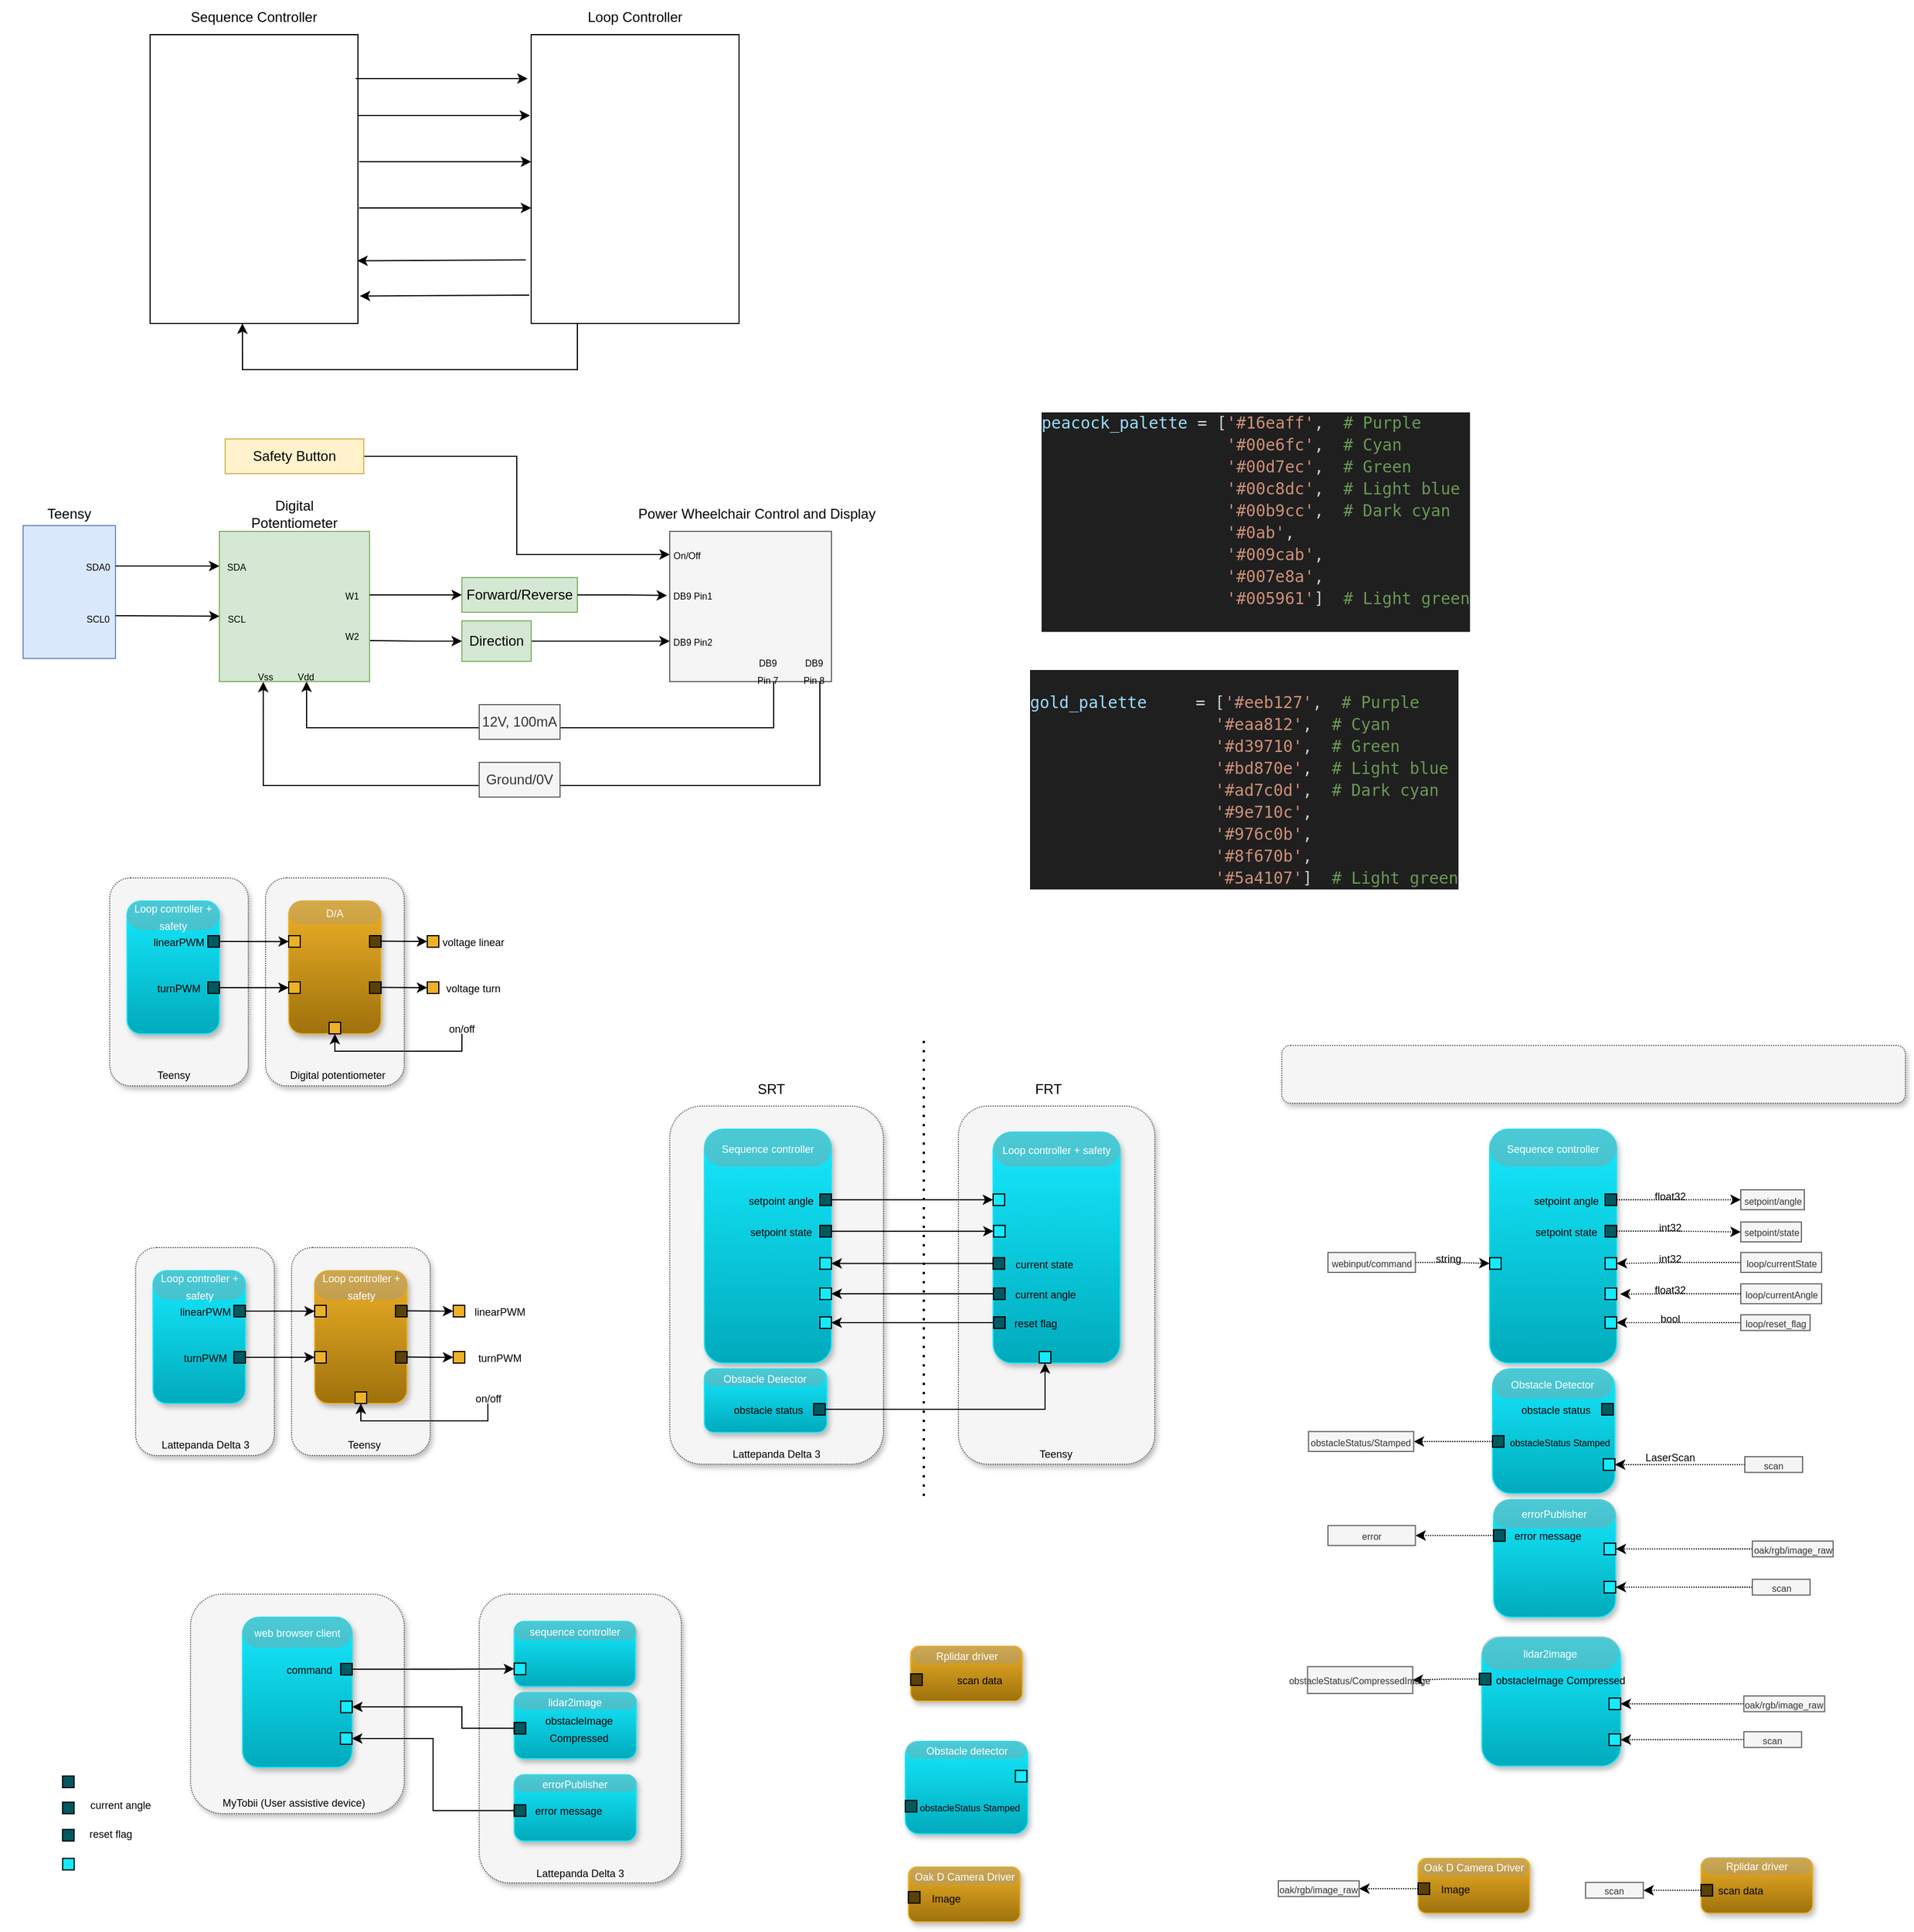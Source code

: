 <mxfile version="24.4.9" type="github">
  <diagram name="Page-1" id="mmhT-Pex-2ySGfsCANb3">
    <mxGraphModel dx="1694" dy="409" grid="1" gridSize="10" guides="1" tooltips="1" connect="1" arrows="1" fold="1" page="1" pageScale="1" pageWidth="850" pageHeight="1100" math="0" shadow="0">
      <root>
        <mxCell id="0" />
        <mxCell id="1" parent="0" />
        <mxCell id="zPKu9c6Tq6T2r7FvCA2u-116" value="" style="rounded=1;whiteSpace=wrap;html=1;fillColor=#f5f5f5;fontColor=#333333;strokeColor=#666666;dashed=1;dashPattern=1 1;shadow=1;" vertex="1" parent="1">
          <mxGeometry x="1060" y="1055" width="540" height="50" as="geometry" />
        </mxCell>
        <mxCell id="6i7rax9iIgS6po6T7Pem-71" value="" style="endArrow=none;dashed=1;html=1;dashPattern=1 3;strokeWidth=2;rounded=0;" parent="1" edge="1">
          <mxGeometry width="50" height="50" relative="1" as="geometry">
            <mxPoint x="750" y="1445" as="sourcePoint" />
            <mxPoint x="750" y="1045" as="targetPoint" />
          </mxGeometry>
        </mxCell>
        <mxCell id="OU8EpIYlkXX6cTPL9Aab-47" value="" style="rounded=1;whiteSpace=wrap;html=1;fillColor=#f5f5f5;fontColor=#333333;strokeColor=#666666;dashed=1;dashPattern=1 1;shadow=1;" parent="1" vertex="1">
          <mxGeometry x="45" y="910" width="120" height="180" as="geometry" />
        </mxCell>
        <mxCell id="OU8EpIYlkXX6cTPL9Aab-46" value="" style="rounded=1;whiteSpace=wrap;html=1;fillColor=#f5f5f5;fontColor=#333333;strokeColor=#666666;dashed=1;dashPattern=1 1;glass=0;shadow=1;" parent="1" vertex="1">
          <mxGeometry x="180" y="910" width="120" height="180" as="geometry" />
        </mxCell>
        <mxCell id="EqBaHVZNQgICD4WXDvI4-1" value="" style="rounded=0;whiteSpace=wrap;html=1;" parent="1" vertex="1">
          <mxGeometry x="80" y="180" width="180" height="250" as="geometry" />
        </mxCell>
        <mxCell id="EqBaHVZNQgICD4WXDvI4-3" value="" style="rounded=0;whiteSpace=wrap;html=1;" parent="1" vertex="1">
          <mxGeometry x="410" y="180" width="180" height="250" as="geometry" />
        </mxCell>
        <mxCell id="EqBaHVZNQgICD4WXDvI4-4" value="Sequence Controller" style="text;html=1;align=center;verticalAlign=middle;whiteSpace=wrap;rounded=0;" parent="1" vertex="1">
          <mxGeometry x="110" y="150" width="120" height="30" as="geometry" />
        </mxCell>
        <mxCell id="EqBaHVZNQgICD4WXDvI4-5" value="Loop Controller" style="text;html=1;align=center;verticalAlign=middle;whiteSpace=wrap;rounded=0;" parent="1" vertex="1">
          <mxGeometry x="440" y="150" width="120" height="30" as="geometry" />
        </mxCell>
        <mxCell id="EqBaHVZNQgICD4WXDvI4-46" style="edgeStyle=orthogonalEdgeStyle;rounded=0;orthogonalLoop=1;jettySize=auto;html=1;entryX=0;entryY=0.5;entryDx=0;entryDy=0;" parent="1" source="EqBaHVZNQgICD4WXDvI4-8" target="EqBaHVZNQgICD4WXDvI4-19" edge="1">
          <mxGeometry relative="1" as="geometry" />
        </mxCell>
        <mxCell id="EqBaHVZNQgICD4WXDvI4-8" value="Safety Button" style="text;html=1;align=center;verticalAlign=middle;whiteSpace=wrap;rounded=0;fillColor=#fff2cc;strokeColor=#d6b656;" parent="1" vertex="1">
          <mxGeometry x="145" y="530" width="120" height="30" as="geometry" />
        </mxCell>
        <mxCell id="EqBaHVZNQgICD4WXDvI4-9" value="" style="endArrow=classic;html=1;rounded=0;exitX=0.989;exitY=0.152;exitDx=0;exitDy=0;exitPerimeter=0;entryX=-0.017;entryY=0.152;entryDx=0;entryDy=0;entryPerimeter=0;" parent="1" source="EqBaHVZNQgICD4WXDvI4-1" target="EqBaHVZNQgICD4WXDvI4-3" edge="1">
          <mxGeometry width="50" height="50" relative="1" as="geometry">
            <mxPoint x="330" y="400" as="sourcePoint" />
            <mxPoint x="380" y="350" as="targetPoint" />
          </mxGeometry>
        </mxCell>
        <mxCell id="EqBaHVZNQgICD4WXDvI4-10" value="" style="endArrow=classic;html=1;rounded=0;exitX=0.989;exitY=0.152;exitDx=0;exitDy=0;exitPerimeter=0;entryX=-0.017;entryY=0.152;entryDx=0;entryDy=0;entryPerimeter=0;" parent="1" edge="1">
          <mxGeometry width="50" height="50" relative="1" as="geometry">
            <mxPoint x="260" y="250" as="sourcePoint" />
            <mxPoint x="409" y="250" as="targetPoint" />
          </mxGeometry>
        </mxCell>
        <mxCell id="EqBaHVZNQgICD4WXDvI4-11" value="" style="endArrow=classic;html=1;rounded=0;exitX=0.989;exitY=0.152;exitDx=0;exitDy=0;exitPerimeter=0;entryX=-0.017;entryY=0.152;entryDx=0;entryDy=0;entryPerimeter=0;" parent="1" edge="1">
          <mxGeometry width="50" height="50" relative="1" as="geometry">
            <mxPoint x="261" y="290" as="sourcePoint" />
            <mxPoint x="410" y="290" as="targetPoint" />
          </mxGeometry>
        </mxCell>
        <mxCell id="EqBaHVZNQgICD4WXDvI4-12" value="" style="endArrow=classic;html=1;rounded=0;exitX=0.989;exitY=0.152;exitDx=0;exitDy=0;exitPerimeter=0;entryX=-0.017;entryY=0.152;entryDx=0;entryDy=0;entryPerimeter=0;" parent="1" edge="1">
          <mxGeometry width="50" height="50" relative="1" as="geometry">
            <mxPoint x="261" y="330" as="sourcePoint" />
            <mxPoint x="410" y="330" as="targetPoint" />
          </mxGeometry>
        </mxCell>
        <mxCell id="EqBaHVZNQgICD4WXDvI4-13" value="" style="endArrow=classic;html=1;rounded=0;exitX=-0.026;exitY=0.78;exitDx=0;exitDy=0;exitPerimeter=0;entryX=0.997;entryY=0.783;entryDx=0;entryDy=0;entryPerimeter=0;" parent="1" source="EqBaHVZNQgICD4WXDvI4-3" target="EqBaHVZNQgICD4WXDvI4-1" edge="1">
          <mxGeometry width="50" height="50" relative="1" as="geometry">
            <mxPoint x="400" y="374.25" as="sourcePoint" />
            <mxPoint x="270" y="374" as="targetPoint" />
          </mxGeometry>
        </mxCell>
        <mxCell id="EqBaHVZNQgICD4WXDvI4-14" value="" style="endArrow=classic;html=1;rounded=0;exitX=-0.009;exitY=0.902;exitDx=0;exitDy=0;exitPerimeter=0;entryX=1.009;entryY=0.905;entryDx=0;entryDy=0;entryPerimeter=0;" parent="1" source="EqBaHVZNQgICD4WXDvI4-3" target="EqBaHVZNQgICD4WXDvI4-1" edge="1">
          <mxGeometry width="50" height="50" relative="1" as="geometry">
            <mxPoint x="308" y="268" as="sourcePoint" />
            <mxPoint x="264" y="405" as="targetPoint" />
          </mxGeometry>
        </mxCell>
        <mxCell id="EqBaHVZNQgICD4WXDvI4-15" value="" style="endArrow=classic;html=1;rounded=0;entryX=0.444;entryY=1;entryDx=0;entryDy=0;entryPerimeter=0;" parent="1" target="EqBaHVZNQgICD4WXDvI4-1" edge="1">
          <mxGeometry width="50" height="50" relative="1" as="geometry">
            <mxPoint x="450" y="430" as="sourcePoint" />
            <mxPoint x="264" y="470" as="targetPoint" />
            <Array as="points">
              <mxPoint x="450" y="470" />
              <mxPoint x="160" y="470" />
            </Array>
          </mxGeometry>
        </mxCell>
        <mxCell id="EqBaHVZNQgICD4WXDvI4-16" value="" style="rounded=0;whiteSpace=wrap;html=1;fillColor=#f5f5f5;fontColor=#333333;strokeColor=#666666;" parent="1" vertex="1">
          <mxGeometry x="530" y="610" width="140" height="130" as="geometry" />
        </mxCell>
        <mxCell id="EqBaHVZNQgICD4WXDvI4-17" value="Power Wheelchair Control and Display" style="text;html=1;align=center;verticalAlign=middle;resizable=0;points=[];autosize=1;strokeColor=none;fillColor=none;" parent="1" vertex="1">
          <mxGeometry x="490" y="580" width="230" height="30" as="geometry" />
        </mxCell>
        <mxCell id="EqBaHVZNQgICD4WXDvI4-19" value="&lt;font style=&quot;font-size: 8px;&quot;&gt;On/Off&lt;/font&gt;" style="text;html=1;align=center;verticalAlign=middle;whiteSpace=wrap;rounded=0;" parent="1" vertex="1">
          <mxGeometry x="530" y="620" width="30" height="20" as="geometry" />
        </mxCell>
        <mxCell id="EqBaHVZNQgICD4WXDvI4-20" value="" style="rounded=0;whiteSpace=wrap;html=1;fillColor=#d5e8d4;strokeColor=#82b366;" parent="1" vertex="1">
          <mxGeometry x="140" y="610" width="130" height="130" as="geometry" />
        </mxCell>
        <mxCell id="EqBaHVZNQgICD4WXDvI4-21" value="Digital Potentiometer" style="text;html=1;align=center;verticalAlign=middle;whiteSpace=wrap;rounded=0;" parent="1" vertex="1">
          <mxGeometry x="165" y="580" width="80" height="30" as="geometry" />
        </mxCell>
        <mxCell id="EqBaHVZNQgICD4WXDvI4-25" value="Forward/Reverse" style="text;html=1;align=center;verticalAlign=middle;whiteSpace=wrap;rounded=0;fillColor=#d5e8d4;strokeColor=#82b366;" parent="1" vertex="1">
          <mxGeometry x="350" y="650" width="100" height="30" as="geometry" />
        </mxCell>
        <mxCell id="EqBaHVZNQgICD4WXDvI4-50" style="edgeStyle=orthogonalEdgeStyle;rounded=0;orthogonalLoop=1;jettySize=auto;html=1;entryX=0;entryY=0.5;entryDx=0;entryDy=0;" parent="1" source="EqBaHVZNQgICD4WXDvI4-30" target="EqBaHVZNQgICD4WXDvI4-32" edge="1">
          <mxGeometry relative="1" as="geometry" />
        </mxCell>
        <mxCell id="EqBaHVZNQgICD4WXDvI4-30" value="Direction" style="text;html=1;align=center;verticalAlign=middle;whiteSpace=wrap;rounded=0;fillColor=#d5e8d4;strokeColor=#82b366;" parent="1" vertex="1">
          <mxGeometry x="350" y="687.5" width="60" height="35" as="geometry" />
        </mxCell>
        <mxCell id="EqBaHVZNQgICD4WXDvI4-31" value="&lt;font style=&quot;font-size: 8px;&quot;&gt;DB9 Pin1&lt;/font&gt;" style="text;html=1;align=center;verticalAlign=middle;whiteSpace=wrap;rounded=0;" parent="1" vertex="1">
          <mxGeometry x="530" y="660" width="40" height="10" as="geometry" />
        </mxCell>
        <mxCell id="EqBaHVZNQgICD4WXDvI4-32" value="&lt;font style=&quot;font-size: 8px;&quot;&gt;DB9 Pin2&lt;/font&gt;" style="text;html=1;align=center;verticalAlign=middle;whiteSpace=wrap;rounded=0;" parent="1" vertex="1">
          <mxGeometry x="530" y="700" width="40" height="10" as="geometry" />
        </mxCell>
        <mxCell id="EqBaHVZNQgICD4WXDvI4-34" style="edgeStyle=orthogonalEdgeStyle;rounded=0;orthogonalLoop=1;jettySize=auto;html=1;entryX=0.851;entryY=1.025;entryDx=0;entryDy=0;entryPerimeter=0;" parent="1" edge="1">
          <mxGeometry relative="1" as="geometry">
            <mxPoint x="620" y="740" as="sourcePoint" />
            <mxPoint x="215.5" y="740" as="targetPoint" />
            <Array as="points">
              <mxPoint x="620" y="780" />
              <mxPoint x="216" y="780" />
            </Array>
          </mxGeometry>
        </mxCell>
        <mxCell id="EqBaHVZNQgICD4WXDvI4-37" value="12V, 100mA" style="text;html=1;align=center;verticalAlign=middle;whiteSpace=wrap;rounded=0;fillColor=#f5f5f5;strokeColor=#666666;fontColor=#333333;" parent="1" vertex="1">
          <mxGeometry x="365" y="760" width="70" height="30" as="geometry" />
        </mxCell>
        <mxCell id="EqBaHVZNQgICD4WXDvI4-39" style="edgeStyle=orthogonalEdgeStyle;rounded=0;orthogonalLoop=1;jettySize=auto;html=1;entryX=0.292;entryY=1.002;entryDx=0;entryDy=0;entryPerimeter=0;" parent="1" target="EqBaHVZNQgICD4WXDvI4-20" edge="1">
          <mxGeometry relative="1" as="geometry">
            <mxPoint x="660" y="740" as="sourcePoint" />
            <mxPoint x="179.5" y="790" as="targetPoint" />
            <Array as="points">
              <mxPoint x="660" y="830" />
              <mxPoint x="178" y="830" />
            </Array>
          </mxGeometry>
        </mxCell>
        <mxCell id="EqBaHVZNQgICD4WXDvI4-40" value="Ground/0V" style="text;html=1;align=center;verticalAlign=middle;whiteSpace=wrap;rounded=0;fillColor=#f5f5f5;strokeColor=#666666;fontColor=#333333;" parent="1" vertex="1">
          <mxGeometry x="365" y="810" width="70" height="30" as="geometry" />
        </mxCell>
        <mxCell id="EqBaHVZNQgICD4WXDvI4-47" style="edgeStyle=orthogonalEdgeStyle;rounded=0;orthogonalLoop=1;jettySize=auto;html=1;entryX=1;entryY=0.423;entryDx=0;entryDy=0;entryPerimeter=0;startArrow=classic;startFill=1;endArrow=none;endFill=0;" parent="1" source="EqBaHVZNQgICD4WXDvI4-25" target="EqBaHVZNQgICD4WXDvI4-20" edge="1">
          <mxGeometry relative="1" as="geometry" />
        </mxCell>
        <mxCell id="EqBaHVZNQgICD4WXDvI4-48" style="edgeStyle=orthogonalEdgeStyle;rounded=0;orthogonalLoop=1;jettySize=auto;html=1;entryX=-0.017;entryY=0.427;entryDx=0;entryDy=0;entryPerimeter=0;" parent="1" source="EqBaHVZNQgICD4WXDvI4-25" target="EqBaHVZNQgICD4WXDvI4-16" edge="1">
          <mxGeometry relative="1" as="geometry" />
        </mxCell>
        <mxCell id="EqBaHVZNQgICD4WXDvI4-49" style="edgeStyle=orthogonalEdgeStyle;rounded=0;orthogonalLoop=1;jettySize=auto;html=1;entryX=1.004;entryY=0.727;entryDx=0;entryDy=0;entryPerimeter=0;startArrow=classic;startFill=1;endArrow=none;endFill=0;" parent="1" source="EqBaHVZNQgICD4WXDvI4-30" target="EqBaHVZNQgICD4WXDvI4-20" edge="1">
          <mxGeometry relative="1" as="geometry">
            <mxPoint x="274" y="703" as="targetPoint" />
          </mxGeometry>
        </mxCell>
        <mxCell id="EqBaHVZNQgICD4WXDvI4-52" value="&lt;font style=&quot;font-size: 8px;&quot;&gt;DB9 Pin 7&lt;br&gt;&lt;/font&gt;" style="text;html=1;align=center;verticalAlign=middle;whiteSpace=wrap;rounded=0;" parent="1" vertex="1">
          <mxGeometry x="600" y="730" width="30" as="geometry" />
        </mxCell>
        <mxCell id="EqBaHVZNQgICD4WXDvI4-53" value="&lt;font style=&quot;font-size: 8px;&quot;&gt;DB9 Pin 8&lt;br&gt;&lt;/font&gt;" style="text;html=1;align=center;verticalAlign=middle;whiteSpace=wrap;rounded=0;" parent="1" vertex="1">
          <mxGeometry x="640" y="725" width="30" height="10" as="geometry" />
        </mxCell>
        <mxCell id="EqBaHVZNQgICD4WXDvI4-57" value="&lt;font style=&quot;font-size: 8px;&quot;&gt;W1&lt;/font&gt;" style="text;html=1;align=center;verticalAlign=middle;whiteSpace=wrap;rounded=0;" parent="1" vertex="1">
          <mxGeometry x="240" y="655" width="30" height="20" as="geometry" />
        </mxCell>
        <mxCell id="EqBaHVZNQgICD4WXDvI4-58" value="&lt;font style=&quot;font-size: 8px;&quot;&gt;W2&lt;/font&gt;" style="text;html=1;align=center;verticalAlign=middle;whiteSpace=wrap;rounded=0;" parent="1" vertex="1">
          <mxGeometry x="240" y="690" width="30" height="20" as="geometry" />
        </mxCell>
        <mxCell id="EqBaHVZNQgICD4WXDvI4-60" value="&lt;font style=&quot;font-size: 8px;&quot;&gt;Vdd&lt;/font&gt;" style="text;html=1;align=center;verticalAlign=middle;whiteSpace=wrap;rounded=0;" parent="1" vertex="1">
          <mxGeometry x="200" y="725" width="30" height="20" as="geometry" />
        </mxCell>
        <mxCell id="EqBaHVZNQgICD4WXDvI4-61" value="&lt;font style=&quot;font-size: 8px;&quot;&gt;Vss&lt;/font&gt;" style="text;html=1;align=center;verticalAlign=middle;whiteSpace=wrap;rounded=0;" parent="1" vertex="1">
          <mxGeometry x="165" y="725" width="30" height="20" as="geometry" />
        </mxCell>
        <mxCell id="EqBaHVZNQgICD4WXDvI4-62" value="" style="rounded=0;whiteSpace=wrap;html=1;fillColor=#dae8fc;strokeColor=#6c8ebf;" parent="1" vertex="1">
          <mxGeometry x="-30" y="605" width="80" height="115" as="geometry" />
        </mxCell>
        <mxCell id="EqBaHVZNQgICD4WXDvI4-63" value="Teensy" style="text;html=1;align=center;verticalAlign=middle;whiteSpace=wrap;rounded=0;" parent="1" vertex="1">
          <mxGeometry x="-50" y="580" width="120" height="30" as="geometry" />
        </mxCell>
        <mxCell id="EqBaHVZNQgICD4WXDvI4-68" value="" style="endArrow=classic;html=1;rounded=0;exitX=1;exitY=0.5;exitDx=0;exitDy=0;" parent="1" source="EqBaHVZNQgICD4WXDvI4-74" edge="1">
          <mxGeometry width="50" height="50" relative="1" as="geometry">
            <mxPoint x="140" y="700" as="sourcePoint" />
            <mxPoint x="140" y="640" as="targetPoint" />
          </mxGeometry>
        </mxCell>
        <mxCell id="EqBaHVZNQgICD4WXDvI4-69" value="" style="endArrow=classic;html=1;rounded=0;entryX=0.001;entryY=0.565;entryDx=0;entryDy=0;entryPerimeter=0;" parent="1" target="EqBaHVZNQgICD4WXDvI4-20" edge="1">
          <mxGeometry width="50" height="50" relative="1" as="geometry">
            <mxPoint x="50" y="683" as="sourcePoint" />
            <mxPoint x="190" y="650" as="targetPoint" />
          </mxGeometry>
        </mxCell>
        <mxCell id="EqBaHVZNQgICD4WXDvI4-70" value="&lt;font style=&quot;font-size: 8px;&quot;&gt;SDA&lt;/font&gt;" style="text;html=1;align=center;verticalAlign=middle;whiteSpace=wrap;rounded=0;" parent="1" vertex="1">
          <mxGeometry x="140" y="630" width="30" height="20" as="geometry" />
        </mxCell>
        <mxCell id="EqBaHVZNQgICD4WXDvI4-71" value="&lt;font style=&quot;font-size: 8px;&quot;&gt;SCL&lt;/font&gt;" style="text;html=1;align=center;verticalAlign=middle;whiteSpace=wrap;rounded=0;" parent="1" vertex="1">
          <mxGeometry x="140" y="675" width="30" height="20" as="geometry" />
        </mxCell>
        <mxCell id="EqBaHVZNQgICD4WXDvI4-72" value="&lt;font style=&quot;font-size: 8px;&quot;&gt;SCL0&lt;/font&gt;" style="text;html=1;align=center;verticalAlign=middle;whiteSpace=wrap;rounded=0;" parent="1" vertex="1">
          <mxGeometry x="20" y="675" width="30" height="20" as="geometry" />
        </mxCell>
        <mxCell id="EqBaHVZNQgICD4WXDvI4-74" value="&lt;font style=&quot;font-size: 8px;&quot;&gt;SDA0&lt;/font&gt;" style="text;html=1;align=center;verticalAlign=middle;whiteSpace=wrap;rounded=0;" parent="1" vertex="1">
          <mxGeometry x="20" y="630" width="30" height="20" as="geometry" />
        </mxCell>
        <mxCell id="OU8EpIYlkXX6cTPL9Aab-1" value="" style="rounded=1;whiteSpace=wrap;html=1;fillColor=#16eaff;strokeColor=#16eaff;gradientColor=#00aabb;shadow=1;" parent="1" vertex="1">
          <mxGeometry x="60" y="930" width="80" height="115" as="geometry" />
        </mxCell>
        <mxCell id="OU8EpIYlkXX6cTPL9Aab-2" value="&lt;font color=&quot;#ffffff&quot; style=&quot;font-size: 9px;&quot;&gt;Loop controller + safety&lt;/font&gt;" style="text;html=1;align=center;verticalAlign=middle;whiteSpace=wrap;rounded=1;fillColor=#9a9996;opacity=40;arcSize=50;" parent="1" vertex="1">
          <mxGeometry x="60" y="930" width="80" height="25" as="geometry" />
        </mxCell>
        <mxCell id="OU8EpIYlkXX6cTPL9Aab-3" value="" style="rounded=1;whiteSpace=wrap;html=1;fillColor=#eeb127;strokeColor=#EEB127;gradientColor=#9e710c;glass=0;shadow=1;" parent="1" vertex="1">
          <mxGeometry x="200" y="930" width="80" height="115" as="geometry" />
        </mxCell>
        <mxCell id="OU8EpIYlkXX6cTPL9Aab-5" value="&lt;font color=&quot;#ffffff&quot; style=&quot;font-size: 9px;&quot;&gt;D/A&lt;/font&gt;" style="text;html=1;align=center;verticalAlign=middle;whiteSpace=wrap;rounded=1;fillColor=#9a9996;gradientColor=none;perimeterSpacing=0;opacity=30;arcSize=50;" parent="1" vertex="1">
          <mxGeometry x="200" y="930" width="80" height="20" as="geometry" />
        </mxCell>
        <mxCell id="OU8EpIYlkXX6cTPL9Aab-6" value="&lt;div style=&quot;color: #cccccc;background-color: #1f1f1f;font-family: &#39;Droid Sans Mono&#39;, &#39;monospace&#39;, monospace;font-weight: normal;font-size: 14px;line-height: 19px;white-space: pre;&quot;&gt;&lt;div&gt;&lt;span style=&quot;color: #9cdcfe;&quot;&gt;peacock_palette&lt;/span&gt;&lt;span style=&quot;color: #cccccc;&quot;&gt; &lt;/span&gt;&lt;span style=&quot;color: #d4d4d4;&quot;&gt;=&lt;/span&gt;&lt;span style=&quot;color: #cccccc;&quot;&gt; [&lt;/span&gt;&lt;span style=&quot;color: #ce9178;&quot;&gt;&#39;#16eaff&#39;&lt;/span&gt;&lt;span style=&quot;color: #cccccc;&quot;&gt;,  &lt;/span&gt;&lt;span style=&quot;color: #6a9955;&quot;&gt;# Purple&lt;/span&gt;&lt;/div&gt;&lt;div&gt;&lt;span style=&quot;color: #cccccc;&quot;&gt;                   &lt;/span&gt;&lt;span style=&quot;color: #ce9178;&quot;&gt;&#39;#00e6fc&#39;&lt;/span&gt;&lt;span style=&quot;color: #cccccc;&quot;&gt;,  &lt;/span&gt;&lt;span style=&quot;color: #6a9955;&quot;&gt;# Cyan&lt;/span&gt;&lt;/div&gt;&lt;div&gt;&lt;span style=&quot;color: #cccccc;&quot;&gt;                   &lt;/span&gt;&lt;span style=&quot;color: #ce9178;&quot;&gt;&#39;#00d7ec&#39;&lt;/span&gt;&lt;span style=&quot;color: #cccccc;&quot;&gt;,  &lt;/span&gt;&lt;span style=&quot;color: #6a9955;&quot;&gt;# Green&lt;/span&gt;&lt;/div&gt;&lt;div&gt;&lt;span style=&quot;color: #cccccc;&quot;&gt;                   &lt;/span&gt;&lt;span style=&quot;color: #ce9178;&quot;&gt;&#39;#00c8dc&#39;&lt;/span&gt;&lt;span style=&quot;color: #cccccc;&quot;&gt;,  &lt;/span&gt;&lt;span style=&quot;color: #6a9955;&quot;&gt;# Light blue&lt;/span&gt;&lt;/div&gt;&lt;div&gt;&lt;span style=&quot;color: #cccccc;&quot;&gt;                   &lt;/span&gt;&lt;span style=&quot;color: #ce9178;&quot;&gt;&#39;#00b9cc&#39;&lt;/span&gt;&lt;span style=&quot;color: #cccccc;&quot;&gt;,  &lt;/span&gt;&lt;span style=&quot;color: #6a9955;&quot;&gt;# Dark cyan&lt;/span&gt;&lt;/div&gt;&lt;div&gt;&lt;span style=&quot;color: #cccccc;&quot;&gt;                   &lt;/span&gt;&lt;span style=&quot;color: #ce9178;&quot;&gt;&#39;#0ab&#39;&lt;/span&gt;&lt;span style=&quot;color: #cccccc;&quot;&gt;,&lt;/span&gt;&lt;/div&gt;&lt;div&gt;&lt;span style=&quot;color: #cccccc;&quot;&gt;                   &lt;/span&gt;&lt;span style=&quot;color: #ce9178;&quot;&gt;&#39;#009cab&#39;&lt;/span&gt;&lt;span style=&quot;color: #cccccc;&quot;&gt;,&lt;/span&gt;&lt;/div&gt;&lt;div&gt;&lt;span style=&quot;color: #cccccc;&quot;&gt;                   &lt;/span&gt;&lt;span style=&quot;color: #ce9178;&quot;&gt;&#39;#007e8a&#39;&lt;/span&gt;&lt;span style=&quot;color: #cccccc;&quot;&gt;,&lt;/span&gt;&lt;/div&gt;&lt;div&gt;&lt;span style=&quot;color: #cccccc;&quot;&gt;                   &lt;/span&gt;&lt;span style=&quot;color: #ce9178;&quot;&gt;&#39;#005961&#39;&lt;/span&gt;&lt;span style=&quot;color: #cccccc;&quot;&gt;]  &lt;/span&gt;&lt;span style=&quot;color: #6a9955;&quot;&gt;# Light green&lt;/span&gt;&lt;/div&gt;&lt;br&gt;&lt;/div&gt;" style="text;whiteSpace=wrap;html=1;" parent="1" vertex="1">
          <mxGeometry x="850" y="500" width="400" height="210" as="geometry" />
        </mxCell>
        <mxCell id="OU8EpIYlkXX6cTPL9Aab-7" value="&lt;div style=&quot;color: #cccccc;background-color: #1f1f1f;font-family: &#39;Droid Sans Mono&#39;, &#39;monospace&#39;, monospace;font-weight: normal;font-size: 14px;line-height: 19px;white-space: pre;&quot;&gt;&lt;br&gt;&lt;div&gt;&lt;span style=&quot;color: #9cdcfe;&quot;&gt;gold_palette&lt;/span&gt;&lt;span style=&quot;color: #cccccc;&quot;&gt;     &lt;/span&gt;&lt;span style=&quot;color: #d4d4d4;&quot;&gt;=&lt;/span&gt;&lt;span style=&quot;color: #cccccc;&quot;&gt; [&lt;/span&gt;&lt;span style=&quot;color: #ce9178;&quot;&gt;&#39;#eeb127&#39;&lt;/span&gt;&lt;span style=&quot;color: #cccccc;&quot;&gt;,  &lt;/span&gt;&lt;span style=&quot;color: #6a9955;&quot;&gt;# Purple&lt;/span&gt;&lt;/div&gt;&lt;div&gt;&lt;span style=&quot;color: #cccccc;&quot;&gt;                   &lt;/span&gt;&lt;span style=&quot;color: #ce9178;&quot;&gt;&#39;#eaa812&#39;&lt;/span&gt;&lt;span style=&quot;color: #cccccc;&quot;&gt;,  &lt;/span&gt;&lt;span style=&quot;color: #6a9955;&quot;&gt;# Cyan&lt;/span&gt;&lt;/div&gt;&lt;div&gt;&lt;span style=&quot;color: #cccccc;&quot;&gt;                   &lt;/span&gt;&lt;span style=&quot;color: #ce9178;&quot;&gt;&#39;#d39710&#39;&lt;/span&gt;&lt;span style=&quot;color: #cccccc;&quot;&gt;,  &lt;/span&gt;&lt;span style=&quot;color: #6a9955;&quot;&gt;# Green&lt;/span&gt;&lt;/div&gt;&lt;div&gt;&lt;span style=&quot;color: #cccccc;&quot;&gt;                   &lt;/span&gt;&lt;span style=&quot;color: #ce9178;&quot;&gt;&#39;#bd870e&#39;&lt;/span&gt;&lt;span style=&quot;color: #cccccc;&quot;&gt;,  &lt;/span&gt;&lt;span style=&quot;color: #6a9955;&quot;&gt;# Light blue&lt;/span&gt;&lt;/div&gt;&lt;div&gt;&lt;span style=&quot;color: #cccccc;&quot;&gt;                   &lt;/span&gt;&lt;span style=&quot;color: #ce9178;&quot;&gt;&#39;#ad7c0d&#39;&lt;/span&gt;&lt;span style=&quot;color: #cccccc;&quot;&gt;,  &lt;/span&gt;&lt;span style=&quot;color: #6a9955;&quot;&gt;# Dark cyan&lt;/span&gt;&lt;/div&gt;&lt;div&gt;&lt;span style=&quot;color: #cccccc;&quot;&gt;                   &lt;/span&gt;&lt;span style=&quot;color: #ce9178;&quot;&gt;&#39;#9e710c&#39;&lt;/span&gt;&lt;span style=&quot;color: #cccccc;&quot;&gt;,&lt;/span&gt;&lt;/div&gt;&lt;div&gt;&lt;span style=&quot;color: #cccccc;&quot;&gt;                   &lt;/span&gt;&lt;span style=&quot;color: #ce9178;&quot;&gt;&#39;#976c0b&#39;&lt;/span&gt;&lt;span style=&quot;color: #cccccc;&quot;&gt;,&lt;/span&gt;&lt;/div&gt;&lt;div&gt;&lt;span style=&quot;color: #cccccc;&quot;&gt;                   &lt;/span&gt;&lt;span style=&quot;color: #ce9178;&quot;&gt;&#39;#8f670b&#39;&lt;/span&gt;&lt;span style=&quot;color: #cccccc;&quot;&gt;,&lt;/span&gt;&lt;/div&gt;&lt;div&gt;&lt;span style=&quot;color: #cccccc;&quot;&gt;                   &lt;/span&gt;&lt;span style=&quot;color: #ce9178;&quot;&gt;&#39;#5a4107&#39;&lt;/span&gt;&lt;span style=&quot;color: #cccccc;&quot;&gt;]  &lt;/span&gt;&lt;span style=&quot;color: #6a9955;&quot;&gt;# Light green&lt;/span&gt;&lt;/div&gt;&lt;/div&gt;" style="text;whiteSpace=wrap;html=1;" parent="1" vertex="1">
          <mxGeometry x="840" y="722.5" width="400" height="210" as="geometry" />
        </mxCell>
        <mxCell id="OU8EpIYlkXX6cTPL9Aab-11" value="" style="endArrow=classic;html=1;rounded=0;exitX=1;exitY=0.5;exitDx=0;exitDy=0;entryX=0.002;entryY=0.305;entryDx=0;entryDy=0;entryPerimeter=0;" parent="1" source="OU8EpIYlkXX6cTPL9Aab-20" target="OU8EpIYlkXX6cTPL9Aab-3" edge="1">
          <mxGeometry width="50" height="50" relative="1" as="geometry">
            <mxPoint x="150" y="1020" as="sourcePoint" />
            <mxPoint x="200" y="970" as="targetPoint" />
          </mxGeometry>
        </mxCell>
        <mxCell id="OU8EpIYlkXX6cTPL9Aab-12" value="" style="endArrow=classic;html=1;rounded=0;exitX=1;exitY=0.5;exitDx=0;exitDy=0;entryX=0;entryY=0.5;entryDx=0;entryDy=0;" parent="1" source="OU8EpIYlkXX6cTPL9Aab-21" target="OU8EpIYlkXX6cTPL9Aab-24" edge="1">
          <mxGeometry width="50" height="50" relative="1" as="geometry">
            <mxPoint x="140" y="1000" as="sourcePoint" />
            <mxPoint x="220" y="1005" as="targetPoint" />
          </mxGeometry>
        </mxCell>
        <mxCell id="OU8EpIYlkXX6cTPL9Aab-14" value="&lt;font style=&quot;font-size: 9px;&quot;&gt;linearPWM&lt;/font&gt;" style="text;html=1;align=center;verticalAlign=middle;whiteSpace=wrap;rounded=0;" parent="1" vertex="1">
          <mxGeometry x="85" y="960" width="40" height="10" as="geometry" />
        </mxCell>
        <mxCell id="OU8EpIYlkXX6cTPL9Aab-15" value="&lt;font style=&quot;font-size: 9px;&quot;&gt;turnPWM&lt;/font&gt;" style="text;html=1;align=center;verticalAlign=middle;whiteSpace=wrap;rounded=0;" parent="1" vertex="1">
          <mxGeometry x="85" y="1000" width="40" height="10" as="geometry" />
        </mxCell>
        <mxCell id="OU8EpIYlkXX6cTPL9Aab-44" style="edgeStyle=orthogonalEdgeStyle;rounded=0;orthogonalLoop=1;jettySize=auto;html=1;entryX=0.5;entryY=1;entryDx=0;entryDy=0;" parent="1" source="OU8EpIYlkXX6cTPL9Aab-16" target="OU8EpIYlkXX6cTPL9Aab-35" edge="1">
          <mxGeometry relative="1" as="geometry">
            <Array as="points">
              <mxPoint x="350" y="1060" />
              <mxPoint x="240" y="1060" />
            </Array>
          </mxGeometry>
        </mxCell>
        <mxCell id="OU8EpIYlkXX6cTPL9Aab-16" value="&lt;font style=&quot;font-size: 9px;&quot;&gt;on/off&lt;/font&gt;" style="text;html=1;align=center;verticalAlign=middle;whiteSpace=wrap;rounded=0;" parent="1" vertex="1">
          <mxGeometry x="330" y="1035" width="40" height="10" as="geometry" />
        </mxCell>
        <mxCell id="OU8EpIYlkXX6cTPL9Aab-20" value="" style="rounded=0;whiteSpace=wrap;html=1;fillColor=#005961;" parent="1" vertex="1">
          <mxGeometry x="130" y="960" width="10" height="10" as="geometry" />
        </mxCell>
        <mxCell id="OU8EpIYlkXX6cTPL9Aab-21" value="" style="rounded=0;whiteSpace=wrap;html=1;fillColor=#005961;" parent="1" vertex="1">
          <mxGeometry x="130" y="1000" width="10" height="10" as="geometry" />
        </mxCell>
        <mxCell id="OU8EpIYlkXX6cTPL9Aab-22" value="" style="rounded=0;whiteSpace=wrap;html=1;fillColor=#eeb127;" parent="1" vertex="1">
          <mxGeometry x="200" y="960" width="10" height="10" as="geometry" />
        </mxCell>
        <mxCell id="OU8EpIYlkXX6cTPL9Aab-24" value="" style="rounded=0;whiteSpace=wrap;html=1;fillColor=#eeb127;" parent="1" vertex="1">
          <mxGeometry x="200" y="1000" width="10" height="10" as="geometry" />
        </mxCell>
        <mxCell id="OU8EpIYlkXX6cTPL9Aab-25" value="" style="rounded=0;whiteSpace=wrap;html=1;fillColor=#5a4107;" parent="1" vertex="1">
          <mxGeometry x="270" y="960" width="10" height="10" as="geometry" />
        </mxCell>
        <mxCell id="OU8EpIYlkXX6cTPL9Aab-26" value="" style="rounded=0;whiteSpace=wrap;html=1;fillColor=#5a4107;" parent="1" vertex="1">
          <mxGeometry x="270" y="1000" width="10" height="10" as="geometry" />
        </mxCell>
        <mxCell id="OU8EpIYlkXX6cTPL9Aab-27" value="" style="endArrow=classic;html=1;rounded=0;exitX=1;exitY=0.5;exitDx=0;exitDy=0;" parent="1" edge="1">
          <mxGeometry width="50" height="50" relative="1" as="geometry">
            <mxPoint x="280" y="964.8" as="sourcePoint" />
            <mxPoint x="320" y="965" as="targetPoint" />
          </mxGeometry>
        </mxCell>
        <mxCell id="OU8EpIYlkXX6cTPL9Aab-28" value="" style="endArrow=classic;html=1;rounded=0;exitX=1;exitY=0.5;exitDx=0;exitDy=0;" parent="1" edge="1">
          <mxGeometry width="50" height="50" relative="1" as="geometry">
            <mxPoint x="280" y="1004.8" as="sourcePoint" />
            <mxPoint x="320" y="1005" as="targetPoint" />
          </mxGeometry>
        </mxCell>
        <mxCell id="OU8EpIYlkXX6cTPL9Aab-30" value="" style="rounded=0;whiteSpace=wrap;html=1;fillColor=#eeb127;" parent="1" vertex="1">
          <mxGeometry x="320" y="960" width="10" height="10" as="geometry" />
        </mxCell>
        <mxCell id="OU8EpIYlkXX6cTPL9Aab-31" value="" style="rounded=0;whiteSpace=wrap;html=1;fillColor=#eeb127;" parent="1" vertex="1">
          <mxGeometry x="320" y="1000" width="10" height="10" as="geometry" />
        </mxCell>
        <mxCell id="OU8EpIYlkXX6cTPL9Aab-32" value="&lt;font style=&quot;font-size: 9px;&quot;&gt;voltage linear&lt;br&gt;&lt;/font&gt;" style="text;html=1;align=center;verticalAlign=middle;whiteSpace=wrap;rounded=0;" parent="1" vertex="1">
          <mxGeometry x="330" y="960" width="60" height="10" as="geometry" />
        </mxCell>
        <mxCell id="OU8EpIYlkXX6cTPL9Aab-34" value="&lt;font style=&quot;font-size: 9px;&quot;&gt;voltage turn&lt;br&gt;&lt;/font&gt;" style="text;html=1;align=center;verticalAlign=middle;whiteSpace=wrap;rounded=0;" parent="1" vertex="1">
          <mxGeometry x="330" y="1000" width="60" height="10" as="geometry" />
        </mxCell>
        <mxCell id="OU8EpIYlkXX6cTPL9Aab-35" value="" style="rounded=0;whiteSpace=wrap;html=1;fillColor=#eeb127;" parent="1" vertex="1">
          <mxGeometry x="235" y="1035" width="10" height="10" as="geometry" />
        </mxCell>
        <mxCell id="OU8EpIYlkXX6cTPL9Aab-48" value="&lt;font style=&quot;font-size: 9px;&quot;&gt;Teensy&lt;/font&gt;" style="text;html=1;align=center;verticalAlign=middle;whiteSpace=wrap;rounded=0;" parent="1" vertex="1">
          <mxGeometry x="77.5" y="1070" width="45" height="20" as="geometry" />
        </mxCell>
        <mxCell id="OU8EpIYlkXX6cTPL9Aab-49" value="&lt;font style=&quot;font-size: 9px;&quot;&gt;Digital potentiometer&lt;/font&gt;" style="text;html=1;align=center;verticalAlign=middle;whiteSpace=wrap;rounded=0;" parent="1" vertex="1">
          <mxGeometry x="200" y="1070" width="85" height="20" as="geometry" />
        </mxCell>
        <mxCell id="OU8EpIYlkXX6cTPL9Aab-50" value="" style="rounded=1;whiteSpace=wrap;html=1;fillColor=#f5f5f5;fontColor=#333333;strokeColor=#666666;dashed=1;dashPattern=1 1;shadow=1;" parent="1" vertex="1">
          <mxGeometry x="67.5" y="1230" width="120" height="180" as="geometry" />
        </mxCell>
        <mxCell id="OU8EpIYlkXX6cTPL9Aab-51" value="" style="rounded=1;whiteSpace=wrap;html=1;fillColor=#f5f5f5;fontColor=#333333;strokeColor=#666666;dashed=1;dashPattern=1 1;glass=0;shadow=1;" parent="1" vertex="1">
          <mxGeometry x="202.5" y="1230" width="120" height="180" as="geometry" />
        </mxCell>
        <mxCell id="OU8EpIYlkXX6cTPL9Aab-52" value="" style="rounded=1;whiteSpace=wrap;html=1;fillColor=#16eaff;strokeColor=#16eaff;gradientColor=#00aabb;shadow=1;" parent="1" vertex="1">
          <mxGeometry x="82.5" y="1250" width="80" height="115" as="geometry" />
        </mxCell>
        <mxCell id="OU8EpIYlkXX6cTPL9Aab-53" value="&lt;font color=&quot;#ffffff&quot; style=&quot;font-size: 9px;&quot;&gt;Loop controller + safety&lt;/font&gt;" style="text;html=1;align=center;verticalAlign=middle;whiteSpace=wrap;rounded=1;fillColor=#9a9996;opacity=40;arcSize=50;" parent="1" vertex="1">
          <mxGeometry x="82.5" y="1250" width="80" height="25" as="geometry" />
        </mxCell>
        <mxCell id="OU8EpIYlkXX6cTPL9Aab-54" value="" style="rounded=1;whiteSpace=wrap;html=1;fillColor=#eeb127;strokeColor=#EEB127;gradientColor=#9e710c;glass=0;shadow=1;" parent="1" vertex="1">
          <mxGeometry x="222.5" y="1250" width="80" height="115" as="geometry" />
        </mxCell>
        <mxCell id="OU8EpIYlkXX6cTPL9Aab-56" value="" style="endArrow=classic;html=1;rounded=0;exitX=1;exitY=0.5;exitDx=0;exitDy=0;entryX=0.002;entryY=0.305;entryDx=0;entryDy=0;entryPerimeter=0;" parent="1" source="OU8EpIYlkXX6cTPL9Aab-62" target="OU8EpIYlkXX6cTPL9Aab-54" edge="1">
          <mxGeometry width="50" height="50" relative="1" as="geometry">
            <mxPoint x="172.5" y="1340" as="sourcePoint" />
            <mxPoint x="222.5" y="1290" as="targetPoint" />
          </mxGeometry>
        </mxCell>
        <mxCell id="OU8EpIYlkXX6cTPL9Aab-57" value="" style="endArrow=classic;html=1;rounded=0;exitX=1;exitY=0.5;exitDx=0;exitDy=0;entryX=0;entryY=0.5;entryDx=0;entryDy=0;" parent="1" source="OU8EpIYlkXX6cTPL9Aab-63" target="OU8EpIYlkXX6cTPL9Aab-65" edge="1">
          <mxGeometry width="50" height="50" relative="1" as="geometry">
            <mxPoint x="162.5" y="1320" as="sourcePoint" />
            <mxPoint x="242.5" y="1325" as="targetPoint" />
          </mxGeometry>
        </mxCell>
        <mxCell id="OU8EpIYlkXX6cTPL9Aab-58" value="&lt;font style=&quot;font-size: 9px;&quot;&gt;linearPWM&lt;/font&gt;" style="text;html=1;align=center;verticalAlign=middle;whiteSpace=wrap;rounded=0;" parent="1" vertex="1">
          <mxGeometry x="107.5" y="1280" width="40" height="10" as="geometry" />
        </mxCell>
        <mxCell id="OU8EpIYlkXX6cTPL9Aab-59" value="&lt;font style=&quot;font-size: 9px;&quot;&gt;turnPWM&lt;/font&gt;" style="text;html=1;align=center;verticalAlign=middle;whiteSpace=wrap;rounded=0;" parent="1" vertex="1">
          <mxGeometry x="107.5" y="1320" width="40" height="10" as="geometry" />
        </mxCell>
        <mxCell id="OU8EpIYlkXX6cTPL9Aab-60" style="edgeStyle=orthogonalEdgeStyle;rounded=0;orthogonalLoop=1;jettySize=auto;html=1;entryX=0.5;entryY=1;entryDx=0;entryDy=0;" parent="1" source="OU8EpIYlkXX6cTPL9Aab-61" target="OU8EpIYlkXX6cTPL9Aab-74" edge="1">
          <mxGeometry relative="1" as="geometry">
            <Array as="points">
              <mxPoint x="372.5" y="1380" />
              <mxPoint x="262.5" y="1380" />
            </Array>
          </mxGeometry>
        </mxCell>
        <mxCell id="OU8EpIYlkXX6cTPL9Aab-61" value="&lt;font style=&quot;font-size: 9px;&quot;&gt;on/off&lt;/font&gt;" style="text;html=1;align=center;verticalAlign=middle;whiteSpace=wrap;rounded=0;" parent="1" vertex="1">
          <mxGeometry x="352.5" y="1355" width="40" height="10" as="geometry" />
        </mxCell>
        <mxCell id="OU8EpIYlkXX6cTPL9Aab-62" value="" style="rounded=0;whiteSpace=wrap;html=1;fillColor=#005961;" parent="1" vertex="1">
          <mxGeometry x="152.5" y="1280" width="10" height="10" as="geometry" />
        </mxCell>
        <mxCell id="OU8EpIYlkXX6cTPL9Aab-63" value="" style="rounded=0;whiteSpace=wrap;html=1;fillColor=#005961;" parent="1" vertex="1">
          <mxGeometry x="152.5" y="1320" width="10" height="10" as="geometry" />
        </mxCell>
        <mxCell id="OU8EpIYlkXX6cTPL9Aab-64" value="" style="rounded=0;whiteSpace=wrap;html=1;fillColor=#eeb127;" parent="1" vertex="1">
          <mxGeometry x="222.5" y="1280" width="10" height="10" as="geometry" />
        </mxCell>
        <mxCell id="OU8EpIYlkXX6cTPL9Aab-65" value="" style="rounded=0;whiteSpace=wrap;html=1;fillColor=#eeb127;" parent="1" vertex="1">
          <mxGeometry x="222.5" y="1320" width="10" height="10" as="geometry" />
        </mxCell>
        <mxCell id="OU8EpIYlkXX6cTPL9Aab-66" value="" style="rounded=0;whiteSpace=wrap;html=1;fillColor=#5a4107;" parent="1" vertex="1">
          <mxGeometry x="292.5" y="1280" width="10" height="10" as="geometry" />
        </mxCell>
        <mxCell id="OU8EpIYlkXX6cTPL9Aab-67" value="" style="rounded=0;whiteSpace=wrap;html=1;fillColor=#5a4107;" parent="1" vertex="1">
          <mxGeometry x="292.5" y="1320" width="10" height="10" as="geometry" />
        </mxCell>
        <mxCell id="OU8EpIYlkXX6cTPL9Aab-68" value="" style="endArrow=classic;html=1;rounded=0;exitX=1;exitY=0.5;exitDx=0;exitDy=0;" parent="1" edge="1">
          <mxGeometry width="50" height="50" relative="1" as="geometry">
            <mxPoint x="302.5" y="1284.8" as="sourcePoint" />
            <mxPoint x="342.5" y="1285" as="targetPoint" />
          </mxGeometry>
        </mxCell>
        <mxCell id="OU8EpIYlkXX6cTPL9Aab-69" value="" style="endArrow=classic;html=1;rounded=0;exitX=1;exitY=0.5;exitDx=0;exitDy=0;" parent="1" edge="1">
          <mxGeometry width="50" height="50" relative="1" as="geometry">
            <mxPoint x="302.5" y="1324.8" as="sourcePoint" />
            <mxPoint x="342.5" y="1325" as="targetPoint" />
          </mxGeometry>
        </mxCell>
        <mxCell id="OU8EpIYlkXX6cTPL9Aab-70" value="" style="rounded=0;whiteSpace=wrap;html=1;fillColor=#eeb127;" parent="1" vertex="1">
          <mxGeometry x="342.5" y="1280" width="10" height="10" as="geometry" />
        </mxCell>
        <mxCell id="OU8EpIYlkXX6cTPL9Aab-71" value="" style="rounded=0;whiteSpace=wrap;html=1;fillColor=#eeb127;" parent="1" vertex="1">
          <mxGeometry x="342.5" y="1320" width="10" height="10" as="geometry" />
        </mxCell>
        <mxCell id="OU8EpIYlkXX6cTPL9Aab-72" value="&lt;font style=&quot;font-size: 9px;&quot;&gt;linearPWM&lt;br&gt;&lt;/font&gt;" style="text;html=1;align=center;verticalAlign=middle;whiteSpace=wrap;rounded=0;" parent="1" vertex="1">
          <mxGeometry x="352.5" y="1280" width="60" height="10" as="geometry" />
        </mxCell>
        <mxCell id="OU8EpIYlkXX6cTPL9Aab-73" value="&lt;font style=&quot;font-size: 9px;&quot;&gt;turnPWM&lt;br&gt;&lt;/font&gt;" style="text;html=1;align=center;verticalAlign=middle;whiteSpace=wrap;rounded=0;" parent="1" vertex="1">
          <mxGeometry x="352.5" y="1320" width="60" height="10" as="geometry" />
        </mxCell>
        <mxCell id="OU8EpIYlkXX6cTPL9Aab-74" value="" style="rounded=0;whiteSpace=wrap;html=1;fillColor=#eeb127;" parent="1" vertex="1">
          <mxGeometry x="257.5" y="1355" width="10" height="10" as="geometry" />
        </mxCell>
        <mxCell id="OU8EpIYlkXX6cTPL9Aab-75" value="&lt;font style=&quot;font-size: 9px;&quot;&gt;Lattepanda Delta 3&lt;br&gt;&lt;/font&gt;" style="text;html=1;align=center;verticalAlign=middle;whiteSpace=wrap;rounded=0;" parent="1" vertex="1">
          <mxGeometry x="87.5" y="1390" width="80" height="20" as="geometry" />
        </mxCell>
        <mxCell id="OU8EpIYlkXX6cTPL9Aab-76" value="&lt;font style=&quot;font-size: 9px;&quot;&gt;Teensy&lt;br&gt;&lt;/font&gt;" style="text;html=1;align=center;verticalAlign=middle;whiteSpace=wrap;rounded=0;" parent="1" vertex="1">
          <mxGeometry x="222.5" y="1390" width="85" height="20" as="geometry" />
        </mxCell>
        <mxCell id="OU8EpIYlkXX6cTPL9Aab-77" value="&lt;font color=&quot;#ffffff&quot; style=&quot;font-size: 9px;&quot;&gt;Loop controller + safety&lt;/font&gt;" style="text;html=1;align=center;verticalAlign=middle;whiteSpace=wrap;rounded=1;fillColor=#9a9996;opacity=40;arcSize=50;" parent="1" vertex="1">
          <mxGeometry x="222.5" y="1250" width="80" height="25" as="geometry" />
        </mxCell>
        <mxCell id="6i7rax9iIgS6po6T7Pem-12" value="" style="rounded=1;whiteSpace=wrap;html=1;fillColor=#f5f5f5;fontColor=#333333;strokeColor=#666666;dashed=1;dashPattern=1 1;shadow=1;" parent="1" vertex="1">
          <mxGeometry x="780" y="1107.5" width="170" height="310" as="geometry" />
        </mxCell>
        <mxCell id="6i7rax9iIgS6po6T7Pem-13" value="" style="rounded=1;whiteSpace=wrap;html=1;fillColor=#16eaff;strokeColor=#16eaff;gradientColor=#00aabb;shadow=1;" parent="1" vertex="1">
          <mxGeometry x="810" y="1130" width="110" height="200" as="geometry" />
        </mxCell>
        <mxCell id="6i7rax9iIgS6po6T7Pem-14" value="&lt;font color=&quot;#ffffff&quot; style=&quot;font-size: 9px;&quot;&gt;Loop controller + safety&lt;/font&gt;" style="text;html=1;align=center;verticalAlign=middle;whiteSpace=wrap;rounded=1;fillColor=#9a9996;opacity=40;arcSize=50;" parent="1" vertex="1">
          <mxGeometry x="810.42" y="1130" width="109.58" height="30" as="geometry" />
        </mxCell>
        <mxCell id="6i7rax9iIgS6po6T7Pem-19" value="&lt;font style=&quot;font-size: 9px;&quot;&gt;Teensy&lt;br&gt;&lt;/font&gt;" style="text;html=1;align=center;verticalAlign=middle;whiteSpace=wrap;rounded=0;" parent="1" vertex="1">
          <mxGeometry x="788.34" y="1397.5" width="153.33" height="20" as="geometry" />
        </mxCell>
        <mxCell id="6i7rax9iIgS6po6T7Pem-50" value="" style="rounded=0;whiteSpace=wrap;html=1;fillColor=#005961;" parent="1" vertex="1">
          <mxGeometry x="810.0" y="1238.75" width="10" height="10" as="geometry" />
        </mxCell>
        <mxCell id="6i7rax9iIgS6po6T7Pem-1" value="" style="rounded=1;whiteSpace=wrap;html=1;fillColor=#f5f5f5;fontColor=#333333;strokeColor=#666666;dashed=1;dashPattern=1 1;shadow=1;" parent="1" vertex="1">
          <mxGeometry x="530" y="1107.5" width="185" height="310" as="geometry" />
        </mxCell>
        <mxCell id="6i7rax9iIgS6po6T7Pem-2" value="" style="rounded=1;whiteSpace=wrap;html=1;fillColor=#16eaff;strokeColor=#16eaff;gradientColor=#00aabb;shadow=1;" parent="1" vertex="1">
          <mxGeometry x="560" y="1127.5" width="110" height="202.5" as="geometry" />
        </mxCell>
        <mxCell id="6i7rax9iIgS6po6T7Pem-3" value="&lt;font style=&quot;font-size: 9px;&quot; color=&quot;#ffffff&quot;&gt;Sequence controller&lt;/font&gt;" style="text;html=1;align=center;verticalAlign=middle;whiteSpace=wrap;rounded=1;fillColor=#9a9996;opacity=40;arcSize=50;" parent="1" vertex="1">
          <mxGeometry x="560" y="1127.5" width="110" height="32.5" as="geometry" />
        </mxCell>
        <mxCell id="6i7rax9iIgS6po6T7Pem-4" value="&lt;font style=&quot;font-size: 9px;&quot;&gt;setpoint angle&lt;br&gt;&lt;/font&gt;" style="text;html=1;align=center;verticalAlign=middle;whiteSpace=wrap;rounded=0;" parent="1" vertex="1">
          <mxGeometry x="587.917" y="1180.001" width="76.667" height="17.222" as="geometry" />
        </mxCell>
        <mxCell id="6i7rax9iIgS6po6T7Pem-5" value="&lt;font style=&quot;font-size: 9px;&quot;&gt;setpoint state&lt;br&gt;&lt;/font&gt;" style="text;html=1;align=center;verticalAlign=middle;whiteSpace=wrap;rounded=0;" parent="1" vertex="1">
          <mxGeometry x="587.917" y="1207.22" width="76.667" height="17.222" as="geometry" />
        </mxCell>
        <mxCell id="6i7rax9iIgS6po6T7Pem-8" value="&lt;font style=&quot;font-size: 9px;&quot;&gt;Lattepanda Delta 3&lt;br&gt;&lt;/font&gt;" style="text;html=1;align=center;verticalAlign=middle;whiteSpace=wrap;rounded=0;" parent="1" vertex="1">
          <mxGeometry x="545.84" y="1397.5" width="153.33" height="20" as="geometry" />
        </mxCell>
        <mxCell id="6i7rax9iIgS6po6T7Pem-70" style="edgeStyle=orthogonalEdgeStyle;rounded=0;orthogonalLoop=1;jettySize=auto;html=1;entryX=0;entryY=0.5;entryDx=0;entryDy=0;" parent="1" source="6i7rax9iIgS6po6T7Pem-22" target="6i7rax9iIgS6po6T7Pem-56" edge="1">
          <mxGeometry relative="1" as="geometry" />
        </mxCell>
        <mxCell id="6i7rax9iIgS6po6T7Pem-22" value="" style="rounded=0;whiteSpace=wrap;html=1;fillColor=#005961;" parent="1" vertex="1">
          <mxGeometry x="660.0" y="1183.61" width="10" height="10" as="geometry" />
        </mxCell>
        <mxCell id="6i7rax9iIgS6po6T7Pem-69" style="edgeStyle=orthogonalEdgeStyle;rounded=0;orthogonalLoop=1;jettySize=auto;html=1;entryX=0;entryY=0.5;entryDx=0;entryDy=0;" parent="1" source="6i7rax9iIgS6po6T7Pem-23" target="6i7rax9iIgS6po6T7Pem-55" edge="1">
          <mxGeometry relative="1" as="geometry" />
        </mxCell>
        <mxCell id="6i7rax9iIgS6po6T7Pem-23" value="" style="rounded=0;whiteSpace=wrap;html=1;fillColor=#005961;" parent="1" vertex="1">
          <mxGeometry x="660.0" y="1210.83" width="10" height="10" as="geometry" />
        </mxCell>
        <mxCell id="6i7rax9iIgS6po6T7Pem-33" value="" style="rounded=0;whiteSpace=wrap;html=1;fillColor=#16eaff;" parent="1" vertex="1">
          <mxGeometry x="660.0" y="1238.75" width="10" height="10" as="geometry" />
        </mxCell>
        <mxCell id="6i7rax9iIgS6po6T7Pem-34" value="" style="rounded=0;whiteSpace=wrap;html=1;fillColor=#16eaff;" parent="1" vertex="1">
          <mxGeometry x="660.0" y="1265" width="10" height="10" as="geometry" />
        </mxCell>
        <mxCell id="6i7rax9iIgS6po6T7Pem-35" value="" style="rounded=0;whiteSpace=wrap;html=1;fillColor=#16eaff;" parent="1" vertex="1">
          <mxGeometry x="660.0" y="1290" width="10" height="10" as="geometry" />
        </mxCell>
        <mxCell id="6i7rax9iIgS6po6T7Pem-67" style="edgeStyle=orthogonalEdgeStyle;rounded=0;orthogonalLoop=1;jettySize=auto;html=1;entryX=1;entryY=0.5;entryDx=0;entryDy=0;" parent="1" source="6i7rax9iIgS6po6T7Pem-53" target="6i7rax9iIgS6po6T7Pem-34" edge="1">
          <mxGeometry relative="1" as="geometry" />
        </mxCell>
        <mxCell id="6i7rax9iIgS6po6T7Pem-53" value="" style="rounded=0;whiteSpace=wrap;html=1;fillColor=#005961;" parent="1" vertex="1">
          <mxGeometry x="810.42" y="1265" width="10" height="10" as="geometry" />
        </mxCell>
        <mxCell id="6i7rax9iIgS6po6T7Pem-66" style="edgeStyle=orthogonalEdgeStyle;rounded=0;orthogonalLoop=1;jettySize=auto;html=1;entryX=1;entryY=0.5;entryDx=0;entryDy=0;" parent="1" source="6i7rax9iIgS6po6T7Pem-54" target="6i7rax9iIgS6po6T7Pem-35" edge="1">
          <mxGeometry relative="1" as="geometry" />
        </mxCell>
        <mxCell id="6i7rax9iIgS6po6T7Pem-54" value="" style="rounded=0;whiteSpace=wrap;html=1;fillColor=#005961;" parent="1" vertex="1">
          <mxGeometry x="810.42" y="1290" width="10" height="10" as="geometry" />
        </mxCell>
        <mxCell id="6i7rax9iIgS6po6T7Pem-55" value="" style="rounded=0;whiteSpace=wrap;html=1;fillColor=#16eaff;" parent="1" vertex="1">
          <mxGeometry x="810.42" y="1210.83" width="10" height="10" as="geometry" />
        </mxCell>
        <mxCell id="6i7rax9iIgS6po6T7Pem-56" value="" style="rounded=0;whiteSpace=wrap;html=1;fillColor=#16eaff;" parent="1" vertex="1">
          <mxGeometry x="810.0" y="1183.61" width="10" height="10" as="geometry" />
        </mxCell>
        <mxCell id="6i7rax9iIgS6po6T7Pem-57" value="" style="rounded=1;whiteSpace=wrap;html=1;fillColor=#16eaff;strokeColor=#16eaff;gradientColor=#00aabb;shadow=1;" parent="1" vertex="1">
          <mxGeometry x="560" y="1335" width="106.03" height="55" as="geometry" />
        </mxCell>
        <mxCell id="6i7rax9iIgS6po6T7Pem-58" value="" style="rounded=0;whiteSpace=wrap;html=1;fillColor=#16eaff;" parent="1" vertex="1">
          <mxGeometry x="850.0" y="1320" width="10" height="10" as="geometry" />
        </mxCell>
        <mxCell id="6i7rax9iIgS6po6T7Pem-59" value="&lt;font style=&quot;font-size: 9px;&quot; color=&quot;#ffffff&quot;&gt;Obstacle Detector&lt;br&gt;&lt;/font&gt;" style="text;html=1;align=center;verticalAlign=middle;whiteSpace=wrap;rounded=1;fillColor=#9a9996;opacity=40;arcSize=50;" parent="1" vertex="1">
          <mxGeometry x="560" y="1335" width="104.58" height="15" as="geometry" />
        </mxCell>
        <mxCell id="6i7rax9iIgS6po6T7Pem-65" style="edgeStyle=orthogonalEdgeStyle;rounded=0;orthogonalLoop=1;jettySize=auto;html=1;entryX=0.5;entryY=1;entryDx=0;entryDy=0;" parent="1" source="6i7rax9iIgS6po6T7Pem-60" target="6i7rax9iIgS6po6T7Pem-58" edge="1">
          <mxGeometry relative="1" as="geometry" />
        </mxCell>
        <mxCell id="6i7rax9iIgS6po6T7Pem-60" value="" style="rounded=0;whiteSpace=wrap;html=1;fillColor=#005961;" parent="1" vertex="1">
          <mxGeometry x="654.58" y="1365" width="10" height="10" as="geometry" />
        </mxCell>
        <mxCell id="6i7rax9iIgS6po6T7Pem-61" value="&lt;font style=&quot;font-size: 9px;&quot;&gt;current state&lt;/font&gt;" style="text;html=1;align=center;verticalAlign=middle;whiteSpace=wrap;rounded=0;" parent="1" vertex="1">
          <mxGeometry x="826.47" y="1235.14" width="57.08" height="17.22" as="geometry" />
        </mxCell>
        <mxCell id="6i7rax9iIgS6po6T7Pem-62" value="&lt;font style=&quot;font-size: 9px;&quot;&gt;current angle&lt;br&gt;&lt;/font&gt;" style="text;html=1;align=center;verticalAlign=middle;whiteSpace=wrap;rounded=0;" parent="1" vertex="1">
          <mxGeometry x="821.68" y="1261.39" width="66.66" height="17.22" as="geometry" />
        </mxCell>
        <mxCell id="6i7rax9iIgS6po6T7Pem-63" value="&lt;font style=&quot;font-size: 9px;&quot;&gt;reset flag &lt;br&gt;&lt;/font&gt;" style="text;html=1;align=center;verticalAlign=middle;whiteSpace=wrap;rounded=0;" parent="1" vertex="1">
          <mxGeometry x="821.68" y="1288.2" width="49.99" height="13.61" as="geometry" />
        </mxCell>
        <mxCell id="6i7rax9iIgS6po6T7Pem-64" value="&lt;font style=&quot;font-size: 9px;&quot;&gt;obstacle status&lt;br&gt;&lt;/font&gt;" style="text;html=1;align=center;verticalAlign=middle;whiteSpace=wrap;rounded=0;" parent="1" vertex="1">
          <mxGeometry x="576.667" y="1361.39" width="76.667" height="17.222" as="geometry" />
        </mxCell>
        <mxCell id="6i7rax9iIgS6po6T7Pem-68" style="edgeStyle=orthogonalEdgeStyle;rounded=0;orthogonalLoop=1;jettySize=auto;html=1;entryX=1;entryY=0.5;entryDx=0;entryDy=0;" parent="1" source="6i7rax9iIgS6po6T7Pem-50" target="6i7rax9iIgS6po6T7Pem-33" edge="1">
          <mxGeometry relative="1" as="geometry" />
        </mxCell>
        <mxCell id="6i7rax9iIgS6po6T7Pem-72" value="SRT" style="text;html=1;align=center;verticalAlign=middle;whiteSpace=wrap;rounded=0;" parent="1" vertex="1">
          <mxGeometry x="588" y="1078" width="60" height="30" as="geometry" />
        </mxCell>
        <mxCell id="6i7rax9iIgS6po6T7Pem-73" value="FRT" style="text;html=1;align=center;verticalAlign=middle;whiteSpace=wrap;rounded=0;" parent="1" vertex="1">
          <mxGeometry x="828.34" y="1077.5" width="60" height="30" as="geometry" />
        </mxCell>
        <mxCell id="6i7rax9iIgS6po6T7Pem-75" value="" style="rounded=1;whiteSpace=wrap;html=1;fillColor=#f5f5f5;fontColor=#333333;strokeColor=#666666;dashed=1;dashPattern=1 1;shadow=1;" parent="1" vertex="1">
          <mxGeometry x="365" y="1530" width="175" height="250" as="geometry" />
        </mxCell>
        <mxCell id="6i7rax9iIgS6po6T7Pem-76" value="" style="rounded=1;whiteSpace=wrap;html=1;fillColor=#16eaff;strokeColor=#16eaff;gradientColor=#00aabb;shadow=1;" parent="1" vertex="1">
          <mxGeometry x="395.3" y="1553.61" width="105" height="56.39" as="geometry" />
        </mxCell>
        <mxCell id="6i7rax9iIgS6po6T7Pem-77" value="&lt;font color=&quot;#ffffff&quot; style=&quot;font-size: 9px;&quot;&gt;sequence controller&lt;br&gt;&lt;/font&gt;" style="text;html=1;align=center;verticalAlign=middle;whiteSpace=wrap;rounded=1;fillColor=#9a9996;opacity=40;arcSize=50;" parent="1" vertex="1">
          <mxGeometry x="395.3" y="1553.61" width="105.73" height="16.39" as="geometry" />
        </mxCell>
        <mxCell id="6i7rax9iIgS6po6T7Pem-78" value="&lt;font style=&quot;font-size: 9px;&quot;&gt;Lattepanda Delta 3&lt;br&gt;&lt;/font&gt;" style="text;html=1;align=center;verticalAlign=middle;whiteSpace=wrap;rounded=0;" parent="1" vertex="1">
          <mxGeometry x="375.84" y="1761.25" width="153.33" height="20" as="geometry" />
        </mxCell>
        <mxCell id="6i7rax9iIgS6po6T7Pem-79" value="" style="rounded=0;whiteSpace=wrap;html=1;fillColor=#005961;" parent="1" vertex="1">
          <mxGeometry x="4.17" y="1687.5" width="10" height="10" as="geometry" />
        </mxCell>
        <mxCell id="6i7rax9iIgS6po6T7Pem-80" value="" style="rounded=1;whiteSpace=wrap;html=1;fillColor=#f5f5f5;fontColor=#333333;strokeColor=#666666;dashed=1;dashPattern=1 1;shadow=1;" parent="1" vertex="1">
          <mxGeometry x="115" y="1530" width="185" height="190" as="geometry" />
        </mxCell>
        <mxCell id="6i7rax9iIgS6po6T7Pem-81" value="" style="rounded=1;whiteSpace=wrap;html=1;fillColor=#16eaff;strokeColor=#16eaff;gradientColor=#00aabb;shadow=1;" parent="1" vertex="1">
          <mxGeometry x="160" y="1550" width="95" height="130" as="geometry" />
        </mxCell>
        <mxCell id="6i7rax9iIgS6po6T7Pem-82" value="&lt;font style=&quot;font-size: 9px;&quot; color=&quot;#ffffff&quot;&gt;web browser client&lt;br&gt;&lt;/font&gt;" style="text;html=1;align=center;verticalAlign=middle;whiteSpace=wrap;rounded=1;fillColor=#9a9996;opacity=40;arcSize=50;" parent="1" vertex="1">
          <mxGeometry x="160" y="1550" width="94.79" height="26.39" as="geometry" />
        </mxCell>
        <mxCell id="6i7rax9iIgS6po6T7Pem-83" value="&lt;font style=&quot;font-size: 9px;&quot;&gt;command&lt;br&gt;&lt;/font&gt;" style="text;html=1;align=center;verticalAlign=middle;whiteSpace=wrap;rounded=0;" parent="1" vertex="1">
          <mxGeometry x="187.5" y="1586.11" width="59.58" height="17.22" as="geometry" />
        </mxCell>
        <mxCell id="6i7rax9iIgS6po6T7Pem-85" value="&lt;font style=&quot;font-size: 9px;&quot;&gt;MyTobii (User assistive device)&lt;br&gt;&lt;/font&gt;" style="text;html=1;align=center;verticalAlign=middle;whiteSpace=wrap;rounded=0;" parent="1" vertex="1">
          <mxGeometry x="128.34" y="1700.14" width="153.33" height="20" as="geometry" />
        </mxCell>
        <mxCell id="6i7rax9iIgS6po6T7Pem-86" style="edgeStyle=orthogonalEdgeStyle;rounded=0;orthogonalLoop=1;jettySize=auto;html=1;entryX=0;entryY=0.5;entryDx=0;entryDy=0;" parent="1" source="6i7rax9iIgS6po6T7Pem-87" target="6i7rax9iIgS6po6T7Pem-98" edge="1">
          <mxGeometry relative="1" as="geometry" />
        </mxCell>
        <mxCell id="6i7rax9iIgS6po6T7Pem-87" value="" style="rounded=0;whiteSpace=wrap;html=1;fillColor=#005961;" parent="1" vertex="1">
          <mxGeometry x="245.0" y="1590" width="10" height="10" as="geometry" />
        </mxCell>
        <mxCell id="6i7rax9iIgS6po6T7Pem-90" value="" style="rounded=0;whiteSpace=wrap;html=1;fillColor=#16eaff;" parent="1" vertex="1">
          <mxGeometry x="244.79" y="1650" width="10" height="10" as="geometry" />
        </mxCell>
        <mxCell id="6i7rax9iIgS6po6T7Pem-94" value="" style="rounded=0;whiteSpace=wrap;html=1;fillColor=#005961;" parent="1" vertex="1">
          <mxGeometry x="4.17" y="1710.14" width="10" height="10" as="geometry" />
        </mxCell>
        <mxCell id="6i7rax9iIgS6po6T7Pem-96" value="" style="rounded=0;whiteSpace=wrap;html=1;fillColor=#005961;" parent="1" vertex="1">
          <mxGeometry x="4.17" y="1733.75" width="10" height="10" as="geometry" />
        </mxCell>
        <mxCell id="6i7rax9iIgS6po6T7Pem-98" value="" style="rounded=0;whiteSpace=wrap;html=1;fillColor=#16eaff;" parent="1" vertex="1">
          <mxGeometry x="395.3" y="1589.72" width="10" height="10" as="geometry" />
        </mxCell>
        <mxCell id="6i7rax9iIgS6po6T7Pem-99" value="" style="rounded=1;whiteSpace=wrap;html=1;fillColor=#16eaff;strokeColor=#16eaff;gradientColor=#00aabb;shadow=1;" parent="1" vertex="1">
          <mxGeometry x="395.3" y="1615.14" width="105.73" height="57.36" as="geometry" />
        </mxCell>
        <mxCell id="6i7rax9iIgS6po6T7Pem-100" value="" style="rounded=0;whiteSpace=wrap;html=1;fillColor=#16eaff;" parent="1" vertex="1">
          <mxGeometry x="4.25" y="1758.75" width="10" height="10" as="geometry" />
        </mxCell>
        <mxCell id="6i7rax9iIgS6po6T7Pem-101" value="&lt;font style=&quot;font-size: 9px;&quot; color=&quot;#ffffff&quot;&gt;lidar2image&lt;br&gt;&lt;/font&gt;" style="text;html=1;align=center;verticalAlign=middle;whiteSpace=wrap;rounded=1;fillColor=#9a9996;opacity=40;arcSize=50;" parent="1" vertex="1">
          <mxGeometry x="395.3" y="1615.14" width="105.73" height="15" as="geometry" />
        </mxCell>
        <mxCell id="6i7rax9iIgS6po6T7Pem-158" style="edgeStyle=orthogonalEdgeStyle;rounded=0;orthogonalLoop=1;jettySize=auto;html=1;entryX=1;entryY=0.5;entryDx=0;entryDy=0;" parent="1" source="6i7rax9iIgS6po6T7Pem-103" target="6i7rax9iIgS6po6T7Pem-157" edge="1">
          <mxGeometry relative="1" as="geometry">
            <Array as="points">
              <mxPoint x="350" y="1646" />
              <mxPoint x="350" y="1628" />
            </Array>
          </mxGeometry>
        </mxCell>
        <mxCell id="6i7rax9iIgS6po6T7Pem-103" value="" style="rounded=0;whiteSpace=wrap;html=1;fillColor=#005961;" parent="1" vertex="1">
          <mxGeometry x="395.3" y="1641.11" width="10" height="10" as="geometry" />
        </mxCell>
        <mxCell id="6i7rax9iIgS6po6T7Pem-105" value="&lt;font style=&quot;font-size: 9px;&quot;&gt;current angle&lt;br&gt;&lt;/font&gt;" style="text;html=1;align=center;verticalAlign=middle;whiteSpace=wrap;rounded=0;" parent="1" vertex="1">
          <mxGeometry x="20.84" y="1702.92" width="66.66" height="17.22" as="geometry" />
        </mxCell>
        <mxCell id="6i7rax9iIgS6po6T7Pem-106" value="&lt;font style=&quot;font-size: 9px;&quot;&gt;reset flag &lt;br&gt;&lt;/font&gt;" style="text;html=1;align=center;verticalAlign=middle;whiteSpace=wrap;rounded=0;" parent="1" vertex="1">
          <mxGeometry x="20.84" y="1730.14" width="49.99" height="13.61" as="geometry" />
        </mxCell>
        <mxCell id="6i7rax9iIgS6po6T7Pem-107" value="&lt;div&gt;&lt;font style=&quot;font-size: 9px;&quot;&gt;obstacleImage&lt;/font&gt;&lt;/div&gt;&lt;div&gt;&lt;font style=&quot;font-size: 9px;&quot;&gt;Compressed&lt;/font&gt;&lt;/div&gt;" style="text;html=1;align=center;verticalAlign=middle;whiteSpace=wrap;rounded=0;" parent="1" vertex="1">
          <mxGeometry x="410" y="1637.5" width="83.11" height="17.22" as="geometry" />
        </mxCell>
        <mxCell id="6i7rax9iIgS6po6T7Pem-117" value="" style="rounded=1;whiteSpace=wrap;html=1;fillColor=#16eaff;strokeColor=#16eaff;gradientColor=#00aabb;shadow=1;" parent="1" vertex="1">
          <mxGeometry x="733.97" y="1657.5" width="106.03" height="80.14" as="geometry" />
        </mxCell>
        <mxCell id="6i7rax9iIgS6po6T7Pem-118" value="&lt;font style=&quot;font-size: 9px;&quot; color=&quot;#ffffff&quot;&gt;Obstacle detector&lt;/font&gt;" style="text;html=1;align=center;verticalAlign=middle;whiteSpace=wrap;rounded=1;fillColor=#9a9996;opacity=40;arcSize=50;" parent="1" vertex="1">
          <mxGeometry x="734.69" y="1657.5" width="104.58" height="15" as="geometry" />
        </mxCell>
        <mxCell id="6i7rax9iIgS6po6T7Pem-119" value="&lt;font style=&quot;font-size: 8px;&quot;&gt;obstacleStatus Stamped&lt;br&gt;&lt;/font&gt;" style="text;html=1;align=center;verticalAlign=middle;whiteSpace=wrap;rounded=0;" parent="1" vertex="1">
          <mxGeometry x="744.49" y="1705" width="92.08" height="17.22" as="geometry" />
        </mxCell>
        <mxCell id="6i7rax9iIgS6po6T7Pem-120" value="" style="rounded=0;whiteSpace=wrap;html=1;fillColor=#005961;" parent="1" vertex="1">
          <mxGeometry x="733.97" y="1708.61" width="10" height="10" as="geometry" />
        </mxCell>
        <mxCell id="6i7rax9iIgS6po6T7Pem-127" value="" style="rounded=1;whiteSpace=wrap;html=1;fillColor=#eeb127;strokeColor=#EEB127;gradientColor=#9e710c;glass=0;shadow=1;" parent="1" vertex="1">
          <mxGeometry x="736.67" y="1766.25" width="96.67" height="47.5" as="geometry" />
        </mxCell>
        <mxCell id="6i7rax9iIgS6po6T7Pem-130" value="&lt;font style=&quot;font-size: 9px;&quot; color=&quot;#ffffff&quot;&gt;Oak D Camera Driver&lt;br&gt;&lt;/font&gt;" style="text;html=1;align=center;verticalAlign=middle;whiteSpace=wrap;rounded=1;fillColor=#9a9996;opacity=40;arcSize=50;" parent="1" vertex="1">
          <mxGeometry x="737.72" y="1766.25" width="94.58" height="15" as="geometry" />
        </mxCell>
        <mxCell id="6i7rax9iIgS6po6T7Pem-131" value="" style="rounded=0;whiteSpace=wrap;html=1;fillColor=#5a4107;" parent="1" vertex="1">
          <mxGeometry x="736.67" y="1787.5" width="10" height="10" as="geometry" />
        </mxCell>
        <mxCell id="6i7rax9iIgS6po6T7Pem-139" value="" style="rounded=0;whiteSpace=wrap;html=1;fillColor=#16eaff;" parent="1" vertex="1">
          <mxGeometry x="829.27" y="1682.64" width="10" height="10" as="geometry" />
        </mxCell>
        <mxCell id="6i7rax9iIgS6po6T7Pem-148" value="&lt;font style=&quot;font-size: 9px;&quot;&gt;Image&lt;br&gt;&lt;/font&gt;" style="text;html=1;align=center;verticalAlign=middle;whiteSpace=wrap;rounded=0;" parent="1" vertex="1">
          <mxGeometry x="746.67" y="1783.89" width="45.32" height="17.22" as="geometry" />
        </mxCell>
        <mxCell id="6i7rax9iIgS6po6T7Pem-157" value="" style="rounded=0;whiteSpace=wrap;html=1;fillColor=#16eaff;" parent="1" vertex="1">
          <mxGeometry x="245.0" y="1622.64" width="10" height="10" as="geometry" />
        </mxCell>
        <mxCell id="6i7rax9iIgS6po6T7Pem-159" value="" style="rounded=1;whiteSpace=wrap;html=1;fillColor=#16eaff;strokeColor=#16eaff;gradientColor=#00aabb;shadow=1;" parent="1" vertex="1">
          <mxGeometry x="395.3" y="1686.39" width="105.73" height="57.36" as="geometry" />
        </mxCell>
        <mxCell id="6i7rax9iIgS6po6T7Pem-160" value="&lt;font style=&quot;font-size: 9px;&quot; color=&quot;#ffffff&quot;&gt;errorPublisher&lt;/font&gt;" style="text;html=1;align=center;verticalAlign=middle;whiteSpace=wrap;rounded=1;fillColor=#9a9996;opacity=40;arcSize=50;" parent="1" vertex="1">
          <mxGeometry x="395.3" y="1686.39" width="105.73" height="15" as="geometry" />
        </mxCell>
        <mxCell id="6i7rax9iIgS6po6T7Pem-163" style="edgeStyle=orthogonalEdgeStyle;rounded=0;orthogonalLoop=1;jettySize=auto;html=1;entryX=1;entryY=0.5;entryDx=0;entryDy=0;" parent="1" source="6i7rax9iIgS6po6T7Pem-161" target="6i7rax9iIgS6po6T7Pem-90" edge="1">
          <mxGeometry relative="1" as="geometry" />
        </mxCell>
        <mxCell id="6i7rax9iIgS6po6T7Pem-161" value="" style="rounded=0;whiteSpace=wrap;html=1;fillColor=#005961;" parent="1" vertex="1">
          <mxGeometry x="395.3" y="1712.36" width="10" height="10" as="geometry" />
        </mxCell>
        <mxCell id="6i7rax9iIgS6po6T7Pem-162" value="&lt;div&gt;&lt;font style=&quot;font-size: 9px;&quot;&gt;error message&lt;/font&gt;&lt;/div&gt;" style="text;html=1;align=center;verticalAlign=middle;whiteSpace=wrap;rounded=0;" parent="1" vertex="1">
          <mxGeometry x="410.0" y="1708.75" width="65" height="17.22" as="geometry" />
        </mxCell>
        <mxCell id="zPKu9c6Tq6T2r7FvCA2u-3" value="" style="rounded=1;whiteSpace=wrap;html=1;fillColor=#16eaff;strokeColor=#16eaff;gradientColor=#00aabb;shadow=1;" vertex="1" parent="1">
          <mxGeometry x="1240" y="1127.5" width="110" height="202.5" as="geometry" />
        </mxCell>
        <mxCell id="zPKu9c6Tq6T2r7FvCA2u-4" value="&lt;font style=&quot;font-size: 9px;&quot; color=&quot;#ffffff&quot;&gt;Sequence controller&lt;/font&gt;" style="text;html=1;align=center;verticalAlign=middle;whiteSpace=wrap;rounded=1;fillColor=#9a9996;opacity=40;arcSize=50;" vertex="1" parent="1">
          <mxGeometry x="1240" y="1127.5" width="110" height="32.5" as="geometry" />
        </mxCell>
        <mxCell id="zPKu9c6Tq6T2r7FvCA2u-5" value="&lt;font style=&quot;font-size: 9px;&quot;&gt;setpoint angle&lt;br&gt;&lt;/font&gt;" style="text;html=1;align=center;verticalAlign=middle;whiteSpace=wrap;rounded=0;" vertex="1" parent="1">
          <mxGeometry x="1267.917" y="1180.001" width="76.667" height="17.222" as="geometry" />
        </mxCell>
        <mxCell id="zPKu9c6Tq6T2r7FvCA2u-6" value="&lt;font style=&quot;font-size: 9px;&quot;&gt;setpoint state&lt;br&gt;&lt;/font&gt;" style="text;html=1;align=center;verticalAlign=middle;whiteSpace=wrap;rounded=0;" vertex="1" parent="1">
          <mxGeometry x="1267.917" y="1207.22" width="76.667" height="17.222" as="geometry" />
        </mxCell>
        <mxCell id="zPKu9c6Tq6T2r7FvCA2u-92" style="edgeStyle=orthogonalEdgeStyle;rounded=0;orthogonalLoop=1;jettySize=auto;html=1;entryX=0;entryY=0.5;entryDx=0;entryDy=0;strokeWidth=1;dashed=1;dashPattern=1 1;" edge="1" parent="1" source="zPKu9c6Tq6T2r7FvCA2u-8" target="zPKu9c6Tq6T2r7FvCA2u-90">
          <mxGeometry relative="1" as="geometry" />
        </mxCell>
        <mxCell id="zPKu9c6Tq6T2r7FvCA2u-8" value="" style="rounded=0;whiteSpace=wrap;html=1;fillColor=#005961;" vertex="1" parent="1">
          <mxGeometry x="1340" y="1183.61" width="10" height="10" as="geometry" />
        </mxCell>
        <mxCell id="zPKu9c6Tq6T2r7FvCA2u-89" style="edgeStyle=orthogonalEdgeStyle;rounded=0;orthogonalLoop=1;jettySize=auto;html=1;entryX=0;entryY=0.5;entryDx=0;entryDy=0;dashed=1;dashPattern=1 1;" edge="1" parent="1" source="zPKu9c6Tq6T2r7FvCA2u-9" target="zPKu9c6Tq6T2r7FvCA2u-88">
          <mxGeometry relative="1" as="geometry" />
        </mxCell>
        <mxCell id="zPKu9c6Tq6T2r7FvCA2u-9" value="" style="rounded=0;whiteSpace=wrap;html=1;fillColor=#005961;" vertex="1" parent="1">
          <mxGeometry x="1340" y="1210.83" width="10" height="10" as="geometry" />
        </mxCell>
        <mxCell id="zPKu9c6Tq6T2r7FvCA2u-10" value="" style="rounded=0;whiteSpace=wrap;html=1;fillColor=#16eaff;" vertex="1" parent="1">
          <mxGeometry x="1340" y="1238.75" width="10" height="10" as="geometry" />
        </mxCell>
        <mxCell id="zPKu9c6Tq6T2r7FvCA2u-11" value="" style="rounded=0;whiteSpace=wrap;html=1;fillColor=#16eaff;" vertex="1" parent="1">
          <mxGeometry x="1340" y="1265" width="10" height="10" as="geometry" />
        </mxCell>
        <mxCell id="zPKu9c6Tq6T2r7FvCA2u-12" value="" style="rounded=0;whiteSpace=wrap;html=1;fillColor=#16eaff;" vertex="1" parent="1">
          <mxGeometry x="1340" y="1290" width="10" height="10" as="geometry" />
        </mxCell>
        <mxCell id="zPKu9c6Tq6T2r7FvCA2u-13" value="" style="rounded=1;whiteSpace=wrap;html=1;fillColor=#16eaff;strokeColor=#16eaff;gradientColor=#00aabb;shadow=1;" vertex="1" parent="1">
          <mxGeometry x="1242.47" y="1335.0" width="106.03" height="107.86" as="geometry" />
        </mxCell>
        <mxCell id="zPKu9c6Tq6T2r7FvCA2u-14" value="&lt;font style=&quot;font-size: 9px;&quot; color=&quot;#ffffff&quot;&gt;Obstacle Detector&lt;br&gt;&lt;/font&gt;" style="text;html=1;align=center;verticalAlign=middle;whiteSpace=wrap;rounded=1;fillColor=#9a9996;opacity=40;arcSize=50;" vertex="1" parent="1">
          <mxGeometry x="1242.47" y="1335.0" width="104.58" height="25.5" as="geometry" />
        </mxCell>
        <mxCell id="zPKu9c6Tq6T2r7FvCA2u-15" value="" style="rounded=0;whiteSpace=wrap;html=1;fillColor=#005961;" vertex="1" parent="1">
          <mxGeometry x="1337.05" y="1365.0" width="10" height="10" as="geometry" />
        </mxCell>
        <mxCell id="zPKu9c6Tq6T2r7FvCA2u-16" value="&lt;font style=&quot;font-size: 9px;&quot;&gt;obstacle status&lt;br&gt;&lt;/font&gt;" style="text;html=1;align=center;verticalAlign=middle;whiteSpace=wrap;rounded=0;" vertex="1" parent="1">
          <mxGeometry x="1259.137" y="1361.39" width="76.667" height="17.222" as="geometry" />
        </mxCell>
        <mxCell id="zPKu9c6Tq6T2r7FvCA2u-58" style="edgeStyle=orthogonalEdgeStyle;rounded=0;orthogonalLoop=1;jettySize=auto;html=1;entryX=1;entryY=0.5;entryDx=0;entryDy=0;dashed=1;dashPattern=1 1;" edge="1" parent="1" source="zPKu9c6Tq6T2r7FvCA2u-18" target="zPKu9c6Tq6T2r7FvCA2u-10">
          <mxGeometry relative="1" as="geometry" />
        </mxCell>
        <mxCell id="zPKu9c6Tq6T2r7FvCA2u-18" value="&lt;font style=&quot;font-size: 8px;&quot;&gt;loop/currentState&lt;/font&gt;" style="text;html=1;align=center;verticalAlign=middle;whiteSpace=wrap;rounded=0;fillColor=#f5f5f5;fontColor=#333333;strokeColor=#666666;" vertex="1" parent="1">
          <mxGeometry x="1457.5" y="1234.25" width="70" height="17.22" as="geometry" />
        </mxCell>
        <mxCell id="zPKu9c6Tq6T2r7FvCA2u-19" value="&lt;font style=&quot;font-size: 8px;&quot;&gt;loop/currentAngle&lt;br&gt;&lt;/font&gt;" style="text;html=1;align=center;verticalAlign=middle;whiteSpace=wrap;rounded=0;fillColor=#f5f5f5;fontColor=#333333;strokeColor=#666666;" vertex="1" parent="1">
          <mxGeometry x="1457.5" y="1261.39" width="70" height="17.22" as="geometry" />
        </mxCell>
        <mxCell id="zPKu9c6Tq6T2r7FvCA2u-55" style="edgeStyle=orthogonalEdgeStyle;rounded=0;orthogonalLoop=1;jettySize=auto;html=1;entryX=1;entryY=0.5;entryDx=0;entryDy=0;dashed=1;dashPattern=1 1;" edge="1" parent="1" source="zPKu9c6Tq6T2r7FvCA2u-20" target="zPKu9c6Tq6T2r7FvCA2u-12">
          <mxGeometry relative="1" as="geometry">
            <Array as="points">
              <mxPoint x="1410" y="1294.86" />
              <mxPoint x="1410" y="1294.86" />
            </Array>
          </mxGeometry>
        </mxCell>
        <mxCell id="zPKu9c6Tq6T2r7FvCA2u-20" value="&lt;font style=&quot;font-size: 8px;&quot;&gt;loop/reset_flag &lt;br&gt;&lt;/font&gt;" style="text;html=1;align=center;verticalAlign=middle;whiteSpace=wrap;rounded=0;fillColor=#f5f5f5;fontColor=#333333;strokeColor=#666666;" vertex="1" parent="1">
          <mxGeometry x="1457.5" y="1288.19" width="60" height="13.61" as="geometry" />
        </mxCell>
        <mxCell id="zPKu9c6Tq6T2r7FvCA2u-21" value="&lt;font style=&quot;font-size: 8px;&quot;&gt;obstacleStatus Stamped&lt;br&gt;&lt;/font&gt;" style="text;html=1;align=center;verticalAlign=middle;whiteSpace=wrap;rounded=0;" vertex="1" parent="1">
          <mxGeometry x="1254.97" y="1389.25" width="92.08" height="17.22" as="geometry" />
        </mxCell>
        <mxCell id="zPKu9c6Tq6T2r7FvCA2u-110" value="" style="edgeStyle=orthogonalEdgeStyle;rounded=0;orthogonalLoop=1;jettySize=auto;html=1;dashed=1;dashPattern=1 1;" edge="1" parent="1" source="zPKu9c6Tq6T2r7FvCA2u-22" target="zPKu9c6Tq6T2r7FvCA2u-109">
          <mxGeometry relative="1" as="geometry" />
        </mxCell>
        <mxCell id="zPKu9c6Tq6T2r7FvCA2u-22" value="" style="rounded=0;whiteSpace=wrap;html=1;fillColor=#005961;" vertex="1" parent="1">
          <mxGeometry x="1242.47" y="1392.86" width="10" height="10" as="geometry" />
        </mxCell>
        <mxCell id="zPKu9c6Tq6T2r7FvCA2u-23" value="" style="rounded=0;whiteSpace=wrap;html=1;fillColor=#16eaff;" vertex="1" parent="1">
          <mxGeometry x="1338.5" y="1412.86" width="10" height="10" as="geometry" />
        </mxCell>
        <mxCell id="6i7rax9iIgS6po6T7Pem-124" value="" style="rounded=1;whiteSpace=wrap;html=1;fillColor=#eeb127;strokeColor=#EEB127;gradientColor=#9e710c;glass=0;shadow=1;" parent="1" vertex="1">
          <mxGeometry x="1423.11" y="1758.75" width="96.67" height="47.5" as="geometry" />
        </mxCell>
        <mxCell id="6i7rax9iIgS6po6T7Pem-128" value="&lt;font style=&quot;font-size: 9px;&quot; color=&quot;#ffffff&quot;&gt;Rplidar driver&lt;br&gt;&lt;/font&gt;" style="text;html=1;align=center;verticalAlign=middle;whiteSpace=wrap;rounded=1;fillColor=#9a9996;opacity=40;arcSize=50;" parent="1" vertex="1">
          <mxGeometry x="1424.16" y="1757.5" width="94.58" height="15" as="geometry" />
        </mxCell>
        <mxCell id="zPKu9c6Tq6T2r7FvCA2u-95" style="edgeStyle=orthogonalEdgeStyle;rounded=0;orthogonalLoop=1;jettySize=auto;html=1;entryX=1;entryY=0.5;entryDx=0;entryDy=0;dashed=1;dashPattern=1 1;" edge="1" parent="1" source="6i7rax9iIgS6po6T7Pem-137" target="zPKu9c6Tq6T2r7FvCA2u-87">
          <mxGeometry relative="1" as="geometry" />
        </mxCell>
        <mxCell id="6i7rax9iIgS6po6T7Pem-137" value="" style="rounded=0;whiteSpace=wrap;html=1;fillColor=#5a4107;" parent="1" vertex="1">
          <mxGeometry x="1423.11" y="1781.39" width="10" height="10" as="geometry" />
        </mxCell>
        <mxCell id="6i7rax9iIgS6po6T7Pem-142" value="&lt;font style=&quot;font-size: 9px;&quot;&gt;scan data&lt;br&gt;&lt;/font&gt;" style="text;html=1;align=center;verticalAlign=middle;whiteSpace=wrap;rounded=0;" parent="1" vertex="1">
          <mxGeometry x="1433.11" y="1777.78" width="48.95" height="17.22" as="geometry" />
        </mxCell>
        <mxCell id="zPKu9c6Tq6T2r7FvCA2u-35" value="" style="rounded=1;whiteSpace=wrap;html=1;fillColor=#eeb127;strokeColor=#EEB127;gradientColor=#9e710c;glass=0;shadow=1;" vertex="1" parent="1">
          <mxGeometry x="738.65" y="1575.14" width="96.67" height="47.5" as="geometry" />
        </mxCell>
        <mxCell id="zPKu9c6Tq6T2r7FvCA2u-36" value="&lt;font style=&quot;font-size: 9px;&quot; color=&quot;#ffffff&quot;&gt;Rplidar driver&lt;br&gt;&lt;/font&gt;" style="text;html=1;align=center;verticalAlign=middle;whiteSpace=wrap;rounded=1;fillColor=#9a9996;opacity=40;arcSize=50;" vertex="1" parent="1">
          <mxGeometry x="739.7" y="1575.14" width="94.58" height="15" as="geometry" />
        </mxCell>
        <mxCell id="zPKu9c6Tq6T2r7FvCA2u-37" value="" style="rounded=0;whiteSpace=wrap;html=1;fillColor=#5a4107;" vertex="1" parent="1">
          <mxGeometry x="738.65" y="1599.03" width="10" height="10" as="geometry" />
        </mxCell>
        <mxCell id="zPKu9c6Tq6T2r7FvCA2u-38" value="&lt;font style=&quot;font-size: 9px;&quot;&gt;scan data&lt;br&gt;&lt;/font&gt;" style="text;html=1;align=center;verticalAlign=middle;whiteSpace=wrap;rounded=0;" vertex="1" parent="1">
          <mxGeometry x="770.74" y="1595.14" width="54.57" height="17.22" as="geometry" />
        </mxCell>
        <mxCell id="zPKu9c6Tq6T2r7FvCA2u-41" value="" style="rounded=1;whiteSpace=wrap;html=1;fillColor=#eeb127;strokeColor=#EEB127;gradientColor=#9e710c;glass=0;shadow=1;" vertex="1" parent="1">
          <mxGeometry x="1178.05" y="1758.75" width="96.67" height="47.5" as="geometry" />
        </mxCell>
        <mxCell id="zPKu9c6Tq6T2r7FvCA2u-42" value="&lt;font style=&quot;font-size: 9px;&quot; color=&quot;#ffffff&quot;&gt;Oak D Camera Driver&lt;br&gt;&lt;/font&gt;" style="text;html=1;align=center;verticalAlign=middle;whiteSpace=wrap;rounded=1;fillColor=#9a9996;opacity=40;arcSize=50;" vertex="1" parent="1">
          <mxGeometry x="1179.1" y="1758.75" width="94.58" height="15" as="geometry" />
        </mxCell>
        <mxCell id="zPKu9c6Tq6T2r7FvCA2u-96" value="" style="edgeStyle=orthogonalEdgeStyle;rounded=0;orthogonalLoop=1;jettySize=auto;html=1;dashed=1;dashPattern=1 1;" edge="1" parent="1" source="zPKu9c6Tq6T2r7FvCA2u-43" target="zPKu9c6Tq6T2r7FvCA2u-93">
          <mxGeometry relative="1" as="geometry" />
        </mxCell>
        <mxCell id="zPKu9c6Tq6T2r7FvCA2u-43" value="" style="rounded=0;whiteSpace=wrap;html=1;fillColor=#5a4107;" vertex="1" parent="1">
          <mxGeometry x="1178.05" y="1780" width="10" height="10" as="geometry" />
        </mxCell>
        <mxCell id="zPKu9c6Tq6T2r7FvCA2u-44" value="&lt;font style=&quot;font-size: 9px;&quot;&gt;Image&lt;br&gt;&lt;/font&gt;" style="text;html=1;align=center;verticalAlign=middle;whiteSpace=wrap;rounded=0;" vertex="1" parent="1">
          <mxGeometry x="1188.05" y="1776.39" width="45.32" height="17.22" as="geometry" />
        </mxCell>
        <mxCell id="zPKu9c6Tq6T2r7FvCA2u-45" value="" style="rounded=1;whiteSpace=wrap;html=1;fillColor=#16eaff;strokeColor=#16eaff;gradientColor=#00aabb;shadow=1;" vertex="1" parent="1">
          <mxGeometry x="1233.26" y="1567.57" width="120.16" height="111.32" as="geometry" />
        </mxCell>
        <mxCell id="zPKu9c6Tq6T2r7FvCA2u-46" value="&lt;font style=&quot;font-size: 9px;&quot; color=&quot;#ffffff&quot;&gt;lidar2image&lt;br&gt;&lt;/font&gt;" style="text;html=1;align=center;verticalAlign=middle;whiteSpace=wrap;rounded=1;fillColor=#9a9996;opacity=40;arcSize=50;" vertex="1" parent="1">
          <mxGeometry x="1233.26" y="1566.39" width="119" height="28.89" as="geometry" />
        </mxCell>
        <mxCell id="zPKu9c6Tq6T2r7FvCA2u-114" style="edgeStyle=orthogonalEdgeStyle;rounded=0;orthogonalLoop=1;jettySize=auto;html=1;entryX=1;entryY=0.5;entryDx=0;entryDy=0;dashed=1;dashPattern=1 1;" edge="1" parent="1" source="zPKu9c6Tq6T2r7FvCA2u-47" target="zPKu9c6Tq6T2r7FvCA2u-113">
          <mxGeometry relative="1" as="geometry" />
        </mxCell>
        <mxCell id="zPKu9c6Tq6T2r7FvCA2u-47" value="" style="rounded=0;whiteSpace=wrap;html=1;fillColor=#005961;" vertex="1" parent="1">
          <mxGeometry x="1231.06" y="1598.54" width="10" height="10" as="geometry" />
        </mxCell>
        <mxCell id="zPKu9c6Tq6T2r7FvCA2u-48" value="&lt;div&gt;&lt;font style=&quot;font-size: 9px;&quot;&gt;obstacleImage Compressed&lt;/font&gt;&lt;/div&gt;" style="text;html=1;align=center;verticalAlign=middle;whiteSpace=wrap;rounded=0;" vertex="1" parent="1">
          <mxGeometry x="1241.63" y="1595.28" width="119.04" height="17.22" as="geometry" />
        </mxCell>
        <mxCell id="zPKu9c6Tq6T2r7FvCA2u-50" value="" style="rounded=0;whiteSpace=wrap;html=1;fillColor=#16eaff;" vertex="1" parent="1">
          <mxGeometry x="1343.42" y="1651.03" width="10" height="10" as="geometry" />
        </mxCell>
        <mxCell id="zPKu9c6Tq6T2r7FvCA2u-51" value="" style="rounded=0;whiteSpace=wrap;html=1;fillColor=#16eaff;" vertex="1" parent="1">
          <mxGeometry x="1343.42" y="1619.96" width="10" height="10" as="geometry" />
        </mxCell>
        <mxCell id="zPKu9c6Tq6T2r7FvCA2u-57" style="edgeStyle=orthogonalEdgeStyle;rounded=0;orthogonalLoop=1;jettySize=auto;html=1;entryX=1.298;entryY=0.526;entryDx=0;entryDy=0;entryPerimeter=0;dashed=1;dashPattern=1 1;" edge="1" parent="1" source="zPKu9c6Tq6T2r7FvCA2u-19" target="zPKu9c6Tq6T2r7FvCA2u-11">
          <mxGeometry relative="1" as="geometry" />
        </mxCell>
        <mxCell id="zPKu9c6Tq6T2r7FvCA2u-59" value="" style="rounded=1;whiteSpace=wrap;html=1;fillColor=#16eaff;strokeColor=#16eaff;gradientColor=#00aabb;shadow=1;" vertex="1" parent="1">
          <mxGeometry x="1243.4" y="1448.3" width="105.73" height="101.7" as="geometry" />
        </mxCell>
        <mxCell id="zPKu9c6Tq6T2r7FvCA2u-60" value="&lt;font style=&quot;font-size: 9px;&quot; color=&quot;#ffffff&quot;&gt;errorPublisher&lt;/font&gt;" style="text;html=1;align=center;verticalAlign=middle;whiteSpace=wrap;rounded=1;fillColor=#9a9996;opacity=40;arcSize=50;" vertex="1" parent="1">
          <mxGeometry x="1243.4" y="1448.02" width="105.73" height="24.86" as="geometry" />
        </mxCell>
        <mxCell id="zPKu9c6Tq6T2r7FvCA2u-112" style="edgeStyle=orthogonalEdgeStyle;rounded=0;orthogonalLoop=1;jettySize=auto;html=1;entryX=1;entryY=0.5;entryDx=0;entryDy=0;dashed=1;dashPattern=1 1;" edge="1" parent="1" source="zPKu9c6Tq6T2r7FvCA2u-61" target="zPKu9c6Tq6T2r7FvCA2u-111">
          <mxGeometry relative="1" as="geometry" />
        </mxCell>
        <mxCell id="zPKu9c6Tq6T2r7FvCA2u-61" value="" style="rounded=0;whiteSpace=wrap;html=1;fillColor=#005961;" vertex="1" parent="1">
          <mxGeometry x="1243.4" y="1474.27" width="10" height="10" as="geometry" />
        </mxCell>
        <mxCell id="zPKu9c6Tq6T2r7FvCA2u-62" value="&lt;div&gt;&lt;font style=&quot;font-size: 9px;&quot;&gt;error message&lt;/font&gt;&lt;/div&gt;" style="text;html=1;align=center;verticalAlign=middle;whiteSpace=wrap;rounded=0;" vertex="1" parent="1">
          <mxGeometry x="1258.1" y="1470.66" width="65" height="17.22" as="geometry" />
        </mxCell>
        <mxCell id="zPKu9c6Tq6T2r7FvCA2u-63" value="" style="rounded=0;whiteSpace=wrap;html=1;fillColor=#16eaff;" vertex="1" parent="1">
          <mxGeometry x="1339.13" y="1518.99" width="10" height="10" as="geometry" />
        </mxCell>
        <mxCell id="zPKu9c6Tq6T2r7FvCA2u-64" value="" style="rounded=0;whiteSpace=wrap;html=1;fillColor=#16eaff;" vertex="1" parent="1">
          <mxGeometry x="1339.13" y="1485.9" width="10" height="10" as="geometry" />
        </mxCell>
        <mxCell id="zPKu9c6Tq6T2r7FvCA2u-65" value="" style="rounded=0;whiteSpace=wrap;html=1;fillColor=#16eaff;" vertex="1" parent="1">
          <mxGeometry x="1240" y="1238.75" width="10" height="10" as="geometry" />
        </mxCell>
        <mxCell id="zPKu9c6Tq6T2r7FvCA2u-67" style="edgeStyle=orthogonalEdgeStyle;rounded=0;orthogonalLoop=1;jettySize=auto;html=1;entryX=0;entryY=0.5;entryDx=0;entryDy=0;dashed=1;dashPattern=1 1;" edge="1" parent="1" source="zPKu9c6Tq6T2r7FvCA2u-66" target="zPKu9c6Tq6T2r7FvCA2u-65">
          <mxGeometry relative="1" as="geometry" />
        </mxCell>
        <mxCell id="zPKu9c6Tq6T2r7FvCA2u-66" value="&lt;font style=&quot;font-size: 8px;&quot;&gt;webinput/command&lt;/font&gt;" style="text;html=1;align=center;verticalAlign=middle;whiteSpace=wrap;rounded=0;fillColor=#f5f5f5;fontColor=#333333;strokeColor=#666666;" vertex="1" parent="1">
          <mxGeometry x="1100" y="1234.25" width="75.73" height="17.22" as="geometry" />
        </mxCell>
        <mxCell id="zPKu9c6Tq6T2r7FvCA2u-87" value="&lt;font style=&quot;font-size: 8px;&quot;&gt;scan &lt;br&gt;&lt;/font&gt;" style="text;html=1;align=center;verticalAlign=middle;whiteSpace=wrap;rounded=0;fillColor=#f5f5f5;fontColor=#333333;strokeColor=#666666;" vertex="1" parent="1">
          <mxGeometry x="1323.1" y="1779.59" width="50" height="13.61" as="geometry" />
        </mxCell>
        <mxCell id="zPKu9c6Tq6T2r7FvCA2u-88" value="&lt;font style=&quot;font-size: 8px;&quot;&gt;setpoint/state&lt;/font&gt;" style="text;html=1;align=center;verticalAlign=middle;whiteSpace=wrap;rounded=0;fillColor=#f5f5f5;fontColor=#333333;strokeColor=#666666;" vertex="1" parent="1">
          <mxGeometry x="1457.5" y="1207.86" width="52.5" height="17.22" as="geometry" />
        </mxCell>
        <mxCell id="zPKu9c6Tq6T2r7FvCA2u-90" value="&lt;font style=&quot;font-size: 8px;&quot;&gt;setpoint/angle&lt;/font&gt;" style="text;html=1;align=center;verticalAlign=middle;whiteSpace=wrap;rounded=0;fillColor=#f5f5f5;fontColor=#333333;strokeColor=#666666;" vertex="1" parent="1">
          <mxGeometry x="1457.5" y="1180" width="55" height="17.22" as="geometry" />
        </mxCell>
        <mxCell id="zPKu9c6Tq6T2r7FvCA2u-93" value="&lt;font style=&quot;font-size: 8px;&quot;&gt;oak/rgb/image_raw &lt;br&gt;&lt;/font&gt;" style="text;html=1;align=center;verticalAlign=middle;whiteSpace=wrap;rounded=0;fillColor=#f5f5f5;fontColor=#333333;strokeColor=#666666;" vertex="1" parent="1">
          <mxGeometry x="1057" y="1778.2" width="70" height="13.61" as="geometry" />
        </mxCell>
        <mxCell id="zPKu9c6Tq6T2r7FvCA2u-98" style="edgeStyle=orthogonalEdgeStyle;rounded=0;orthogonalLoop=1;jettySize=auto;html=1;entryX=1;entryY=0.5;entryDx=0;entryDy=0;dashed=1;dashPattern=1 1;" edge="1" parent="1" source="zPKu9c6Tq6T2r7FvCA2u-97" target="zPKu9c6Tq6T2r7FvCA2u-23">
          <mxGeometry relative="1" as="geometry" />
        </mxCell>
        <mxCell id="zPKu9c6Tq6T2r7FvCA2u-97" value="&lt;font style=&quot;font-size: 8px;&quot;&gt;scan &lt;br&gt;&lt;/font&gt;" style="text;html=1;align=center;verticalAlign=middle;whiteSpace=wrap;rounded=0;fillColor=#f5f5f5;fontColor=#333333;strokeColor=#666666;" vertex="1" parent="1">
          <mxGeometry x="1461" y="1411.06" width="50" height="13.61" as="geometry" />
        </mxCell>
        <mxCell id="zPKu9c6Tq6T2r7FvCA2u-100" style="edgeStyle=orthogonalEdgeStyle;rounded=0;orthogonalLoop=1;jettySize=auto;html=1;entryX=1;entryY=0.5;entryDx=0;entryDy=0;dashed=1;dashPattern=1 1;" edge="1" parent="1" source="zPKu9c6Tq6T2r7FvCA2u-99" target="zPKu9c6Tq6T2r7FvCA2u-63">
          <mxGeometry relative="1" as="geometry" />
        </mxCell>
        <mxCell id="zPKu9c6Tq6T2r7FvCA2u-99" value="&lt;font style=&quot;font-size: 8px;&quot;&gt;scan &lt;br&gt;&lt;/font&gt;" style="text;html=1;align=center;verticalAlign=middle;whiteSpace=wrap;rounded=0;fillColor=#f5f5f5;fontColor=#333333;strokeColor=#666666;" vertex="1" parent="1">
          <mxGeometry x="1467.5" y="1517.19" width="50" height="13.61" as="geometry" />
        </mxCell>
        <mxCell id="zPKu9c6Tq6T2r7FvCA2u-104" style="edgeStyle=orthogonalEdgeStyle;rounded=0;orthogonalLoop=1;jettySize=auto;html=1;entryX=1;entryY=0.5;entryDx=0;entryDy=0;dashed=1;dashPattern=1 1;" edge="1" parent="1" source="zPKu9c6Tq6T2r7FvCA2u-103" target="zPKu9c6Tq6T2r7FvCA2u-64">
          <mxGeometry relative="1" as="geometry" />
        </mxCell>
        <mxCell id="zPKu9c6Tq6T2r7FvCA2u-103" value="&lt;font style=&quot;font-size: 8px;&quot;&gt;oak/rgb/image_raw &lt;br&gt;&lt;/font&gt;" style="text;html=1;align=center;verticalAlign=middle;whiteSpace=wrap;rounded=0;fillColor=#f5f5f5;fontColor=#333333;strokeColor=#666666;" vertex="1" parent="1">
          <mxGeometry x="1467.5" y="1484.1" width="70" height="13.61" as="geometry" />
        </mxCell>
        <mxCell id="zPKu9c6Tq6T2r7FvCA2u-107" style="edgeStyle=orthogonalEdgeStyle;rounded=0;orthogonalLoop=1;jettySize=auto;html=1;entryX=1;entryY=0.5;entryDx=0;entryDy=0;dashed=1;dashPattern=1 1;" edge="1" parent="1" source="zPKu9c6Tq6T2r7FvCA2u-105" target="zPKu9c6Tq6T2r7FvCA2u-50">
          <mxGeometry relative="1" as="geometry" />
        </mxCell>
        <mxCell id="zPKu9c6Tq6T2r7FvCA2u-105" value="&lt;font style=&quot;font-size: 8px;&quot;&gt;scan &lt;br&gt;&lt;/font&gt;" style="text;html=1;align=center;verticalAlign=middle;whiteSpace=wrap;rounded=0;fillColor=#f5f5f5;fontColor=#333333;strokeColor=#666666;" vertex="1" parent="1">
          <mxGeometry x="1460.16" y="1649.13" width="50" height="13.61" as="geometry" />
        </mxCell>
        <mxCell id="zPKu9c6Tq6T2r7FvCA2u-108" style="edgeStyle=orthogonalEdgeStyle;rounded=0;orthogonalLoop=1;jettySize=auto;html=1;entryX=1;entryY=0.5;entryDx=0;entryDy=0;dashed=1;dashPattern=1 1;" edge="1" parent="1" source="zPKu9c6Tq6T2r7FvCA2u-106" target="zPKu9c6Tq6T2r7FvCA2u-51">
          <mxGeometry relative="1" as="geometry" />
        </mxCell>
        <mxCell id="zPKu9c6Tq6T2r7FvCA2u-106" value="&lt;font style=&quot;font-size: 8px;&quot;&gt;oak/rgb/image_raw &lt;br&gt;&lt;/font&gt;" style="text;html=1;align=center;verticalAlign=middle;whiteSpace=wrap;rounded=0;fillColor=#f5f5f5;fontColor=#333333;strokeColor=#666666;" vertex="1" parent="1">
          <mxGeometry x="1460.16" y="1618.16" width="70" height="13.61" as="geometry" />
        </mxCell>
        <mxCell id="zPKu9c6Tq6T2r7FvCA2u-109" value="&lt;font style=&quot;font-size: 8px;&quot;&gt;obstacleStatus/Stamped&lt;/font&gt;" style="text;html=1;align=center;verticalAlign=middle;whiteSpace=wrap;rounded=0;fillColor=#f5f5f5;fontColor=#333333;strokeColor=#666666;" vertex="1" parent="1">
          <mxGeometry x="1083.18" y="1389.25" width="91.05" height="17.22" as="geometry" />
        </mxCell>
        <mxCell id="zPKu9c6Tq6T2r7FvCA2u-111" value="&lt;font style=&quot;font-size: 8px;&quot;&gt;error&lt;/font&gt;" style="text;html=1;align=center;verticalAlign=middle;whiteSpace=wrap;rounded=0;fillColor=#f5f5f5;fontColor=#333333;strokeColor=#666666;" vertex="1" parent="1">
          <mxGeometry x="1100" y="1470.66" width="75.73" height="17.22" as="geometry" />
        </mxCell>
        <mxCell id="zPKu9c6Tq6T2r7FvCA2u-113" value="&lt;font style=&quot;font-size: 8px;&quot;&gt;obstacleStatus/CompressedImage&lt;/font&gt;" style="text;html=1;align=center;verticalAlign=middle;whiteSpace=wrap;rounded=0;fillColor=#f5f5f5;fontColor=#333333;strokeColor=#666666;" vertex="1" parent="1">
          <mxGeometry x="1082.34" y="1592.78" width="91.05" height="23.26" as="geometry" />
        </mxCell>
        <mxCell id="zPKu9c6Tq6T2r7FvCA2u-119" value="&lt;font style=&quot;font-size: 9px;&quot;&gt;float32&lt;br&gt;&lt;/font&gt;" style="text;html=1;align=center;verticalAlign=middle;whiteSpace=wrap;rounded=0;" vertex="1" parent="1">
          <mxGeometry x="1380" y="1176.39" width="33.11" height="17.22" as="geometry" />
        </mxCell>
        <mxCell id="zPKu9c6Tq6T2r7FvCA2u-120" value="&lt;font style=&quot;font-size: 9px;&quot;&gt;int32&lt;/font&gt;" style="text;html=1;align=center;verticalAlign=middle;whiteSpace=wrap;rounded=0;" vertex="1" parent="1">
          <mxGeometry x="1380" y="1203.61" width="33.11" height="17.22" as="geometry" />
        </mxCell>
        <mxCell id="zPKu9c6Tq6T2r7FvCA2u-122" value="&lt;font style=&quot;font-size: 9px;&quot;&gt;int32&lt;/font&gt;" style="text;html=1;align=center;verticalAlign=middle;whiteSpace=wrap;rounded=0;" vertex="1" parent="1">
          <mxGeometry x="1380" y="1230" width="33.11" height="17.22" as="geometry" />
        </mxCell>
        <mxCell id="zPKu9c6Tq6T2r7FvCA2u-123" value="&lt;font style=&quot;font-size: 9px;&quot;&gt;string&lt;/font&gt;" style="text;html=1;align=center;verticalAlign=middle;whiteSpace=wrap;rounded=0;" vertex="1" parent="1">
          <mxGeometry x="1188.05" y="1230" width="33.11" height="17.22" as="geometry" />
        </mxCell>
        <mxCell id="zPKu9c6Tq6T2r7FvCA2u-125" value="&lt;font style=&quot;font-size: 9px;&quot;&gt;float32&lt;br&gt;&lt;/font&gt;" style="text;html=1;align=center;verticalAlign=middle;whiteSpace=wrap;rounded=0;" vertex="1" parent="1">
          <mxGeometry x="1380" y="1257.78" width="33.11" height="17.22" as="geometry" />
        </mxCell>
        <mxCell id="zPKu9c6Tq6T2r7FvCA2u-126" value="&lt;font style=&quot;font-size: 9px;&quot;&gt;bool&lt;/font&gt;" style="text;html=1;align=center;verticalAlign=middle;whiteSpace=wrap;rounded=0;" vertex="1" parent="1">
          <mxGeometry x="1380" y="1282.78" width="33.11" height="17.22" as="geometry" />
        </mxCell>
        <mxCell id="zPKu9c6Tq6T2r7FvCA2u-127" value="&lt;font style=&quot;font-size: 9px;&quot;&gt;LaserScan&lt;/font&gt;" style="text;html=1;align=center;verticalAlign=middle;whiteSpace=wrap;rounded=0;" vertex="1" parent="1">
          <mxGeometry x="1380" y="1402.86" width="33.11" height="17.22" as="geometry" />
        </mxCell>
      </root>
    </mxGraphModel>
  </diagram>
</mxfile>
